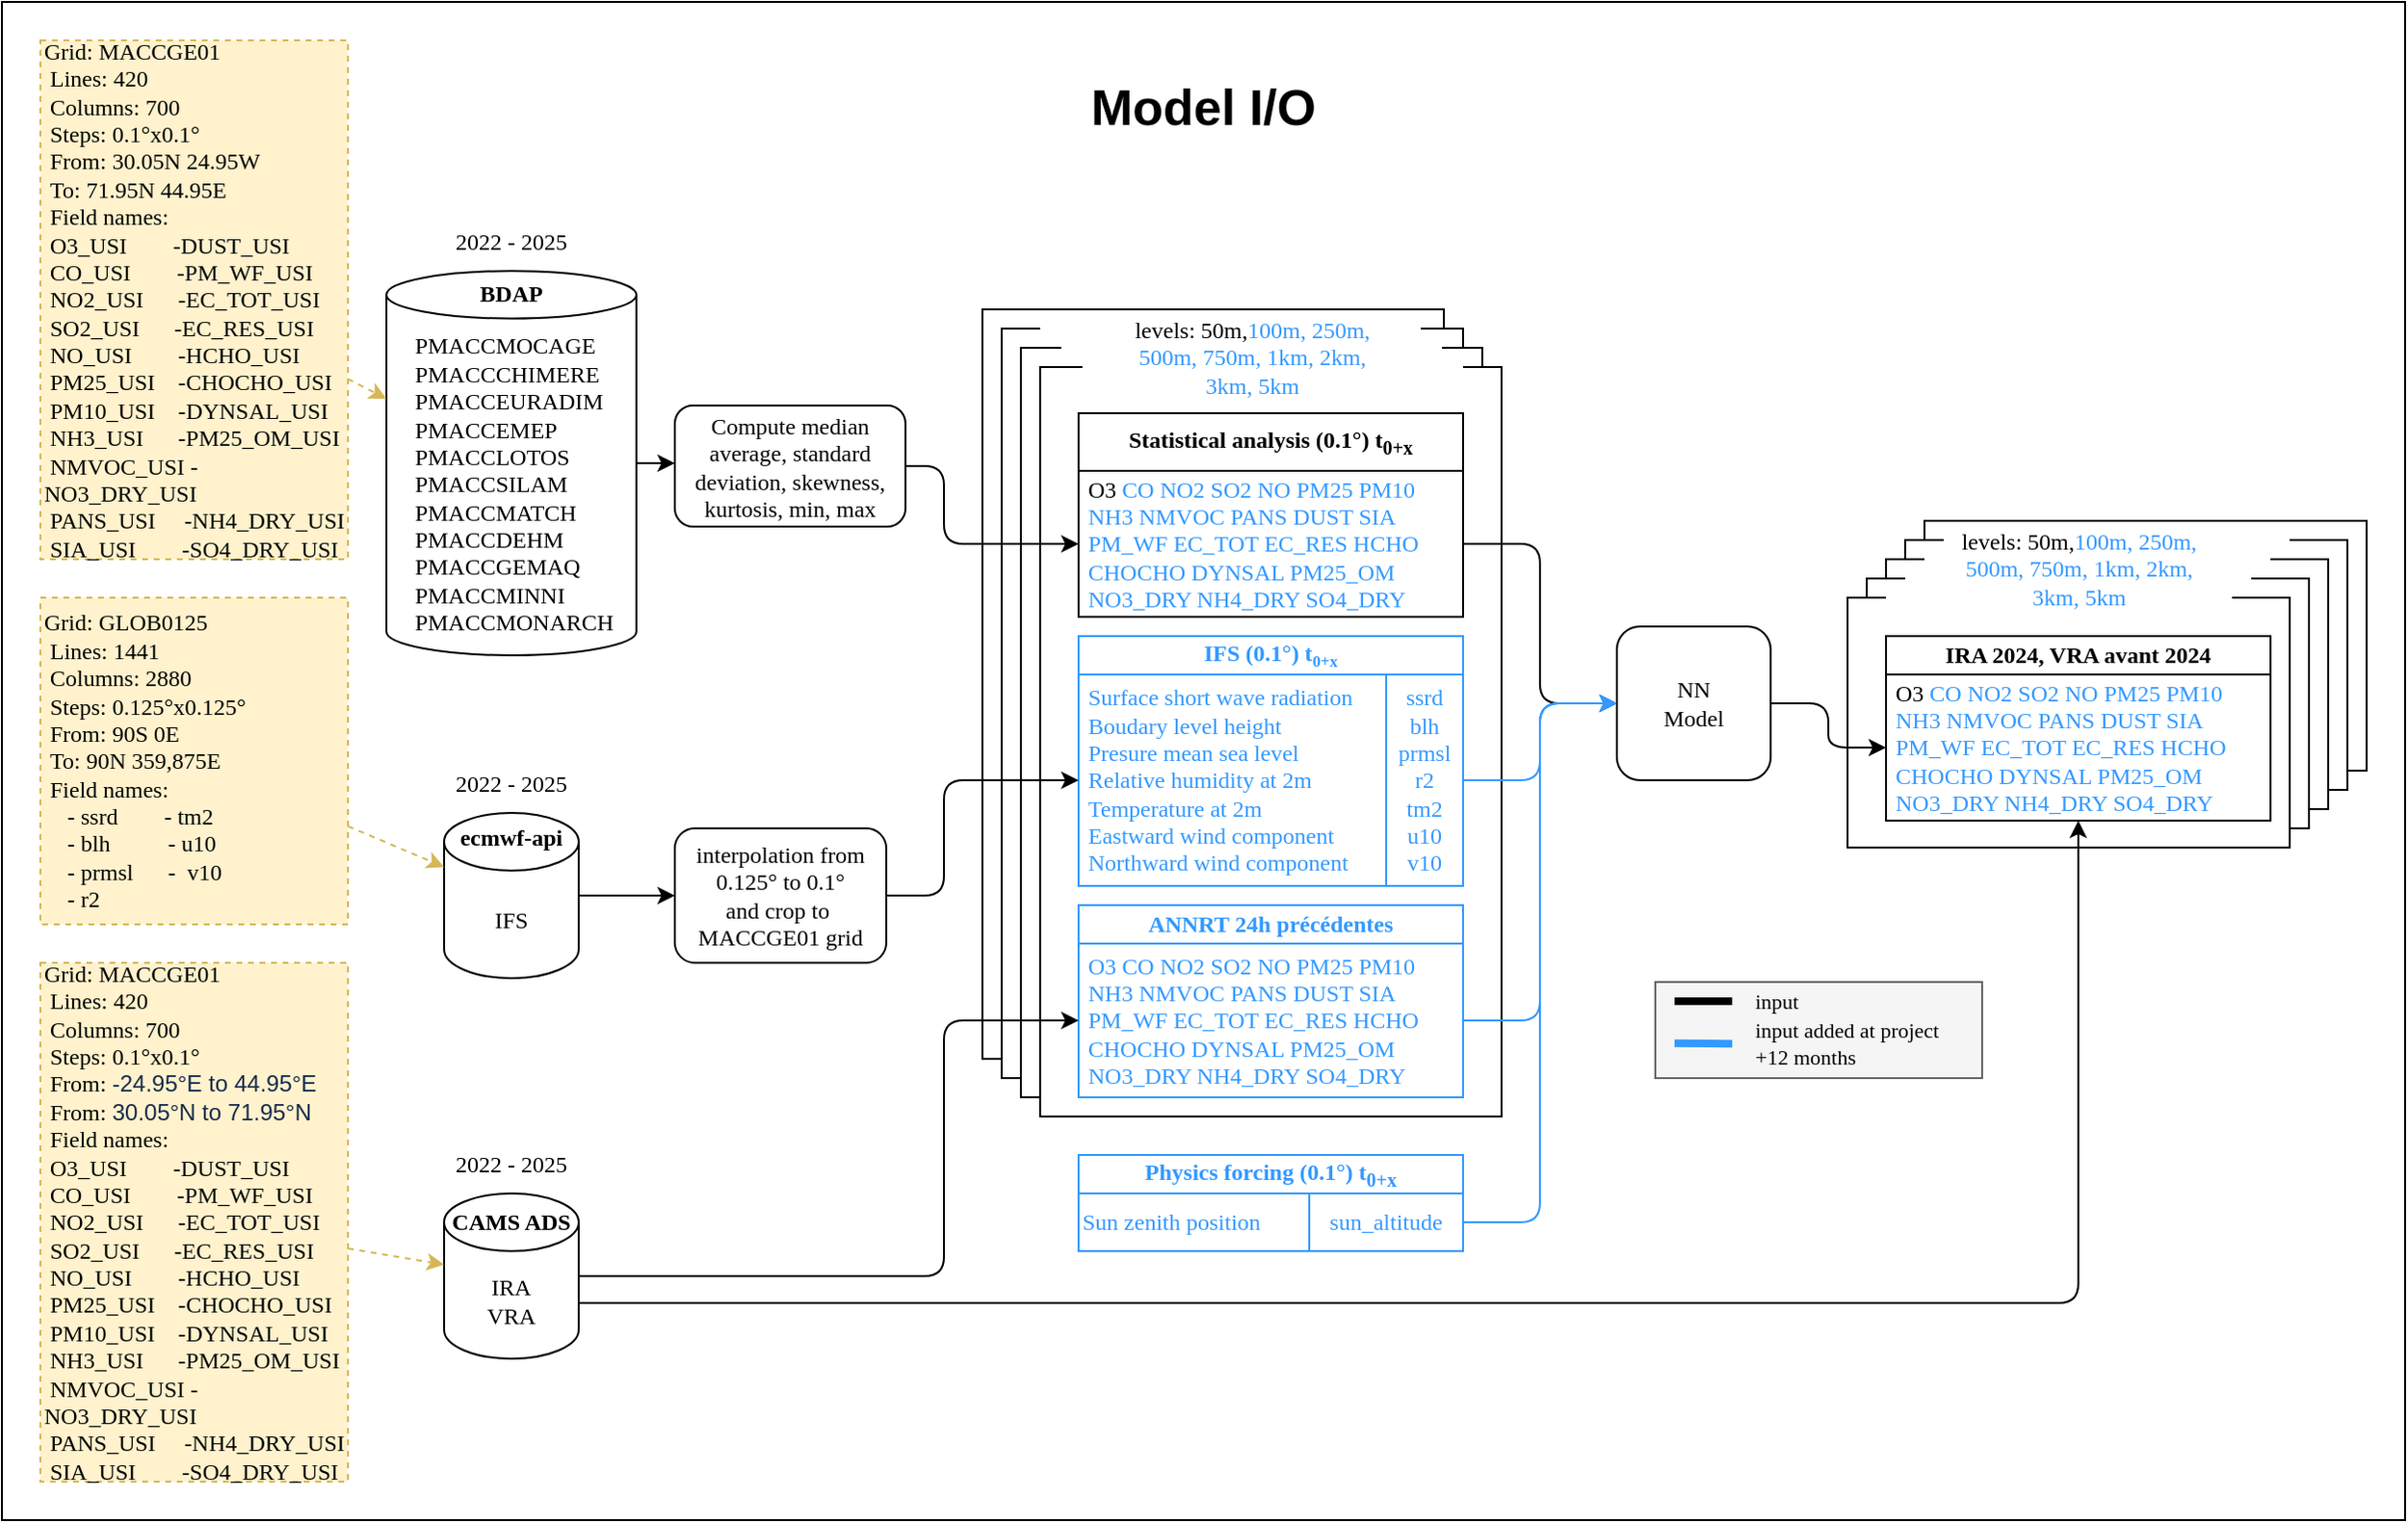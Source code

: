 <mxfile>
    <diagram id="yWbviLKe6FOyX8bAQ1Ro" name="model_io">
        <mxGraphModel dx="2168" dy="1730" grid="1" gridSize="10" guides="0" tooltips="1" connect="1" arrows="1" fold="1" page="0" pageScale="1" pageWidth="850" pageHeight="1100" math="0" shadow="0">
            <root>
                <mxCell id="0"/>
                <mxCell id="1" parent="0"/>
                <mxCell id="GDML8q8V4HNZVmdbKAik-12" value="" style="rounded=0;whiteSpace=wrap;html=1;" parent="1" vertex="1">
                    <mxGeometry x="-520" y="-60" width="1250" height="790" as="geometry"/>
                </mxCell>
                <mxCell id="3HrIp41cybSNqDHHgnm--3" value="" style="rounded=0;whiteSpace=wrap;html=1;" parent="1" vertex="1">
                    <mxGeometry x="-10" y="100" width="240" height="390" as="geometry"/>
                </mxCell>
                <mxCell id="3HrIp41cybSNqDHHgnm--4" value="" style="rounded=0;whiteSpace=wrap;html=1;fontFamily=Atkinson Hyperlegible;fontSource=https%3A%2F%2Ffonts.googleapis.com%2Fcss%3Ffamily%3DAtkinson%2BHyperlegible;" parent="1" vertex="1">
                    <mxGeometry y="110" width="240" height="390" as="geometry"/>
                </mxCell>
                <mxCell id="3HrIp41cybSNqDHHgnm--5" value="" style="rounded=0;whiteSpace=wrap;html=1;fontFamily=Atkinson Hyperlegible;fontSource=https%3A%2F%2Ffonts.googleapis.com%2Fcss%3Ffamily%3DAtkinson%2BHyperlegible;" parent="1" vertex="1">
                    <mxGeometry x="10" y="120" width="240" height="390" as="geometry"/>
                </mxCell>
                <mxCell id="3HrIp41cybSNqDHHgnm--6" value="" style="rounded=0;whiteSpace=wrap;html=1;fontFamily=Atkinson Hyperlegible;fontSource=https%3A%2F%2Ffonts.googleapis.com%2Fcss%3Ffamily%3DAtkinson%2BHyperlegible;" parent="1" vertex="1">
                    <mxGeometry x="480" y="210" width="230" height="130" as="geometry"/>
                </mxCell>
                <mxCell id="3HrIp41cybSNqDHHgnm--7" value="" style="rounded=0;whiteSpace=wrap;html=1;fontFamily=Atkinson Hyperlegible;fontSource=https%3A%2F%2Ffonts.googleapis.com%2Fcss%3Ffamily%3DAtkinson%2BHyperlegible;" parent="1" vertex="1">
                    <mxGeometry x="470" y="220" width="230" height="130" as="geometry"/>
                </mxCell>
                <mxCell id="3HrIp41cybSNqDHHgnm--8" value="" style="rounded=0;whiteSpace=wrap;html=1;fontFamily=Atkinson Hyperlegible;fontSource=https%3A%2F%2Ffonts.googleapis.com%2Fcss%3Ffamily%3DAtkinson%2BHyperlegible;" parent="1" vertex="1">
                    <mxGeometry x="460" y="230" width="230" height="130" as="geometry"/>
                </mxCell>
                <mxCell id="3HrIp41cybSNqDHHgnm--9" value="" style="rounded=0;whiteSpace=wrap;html=1;fontFamily=Atkinson Hyperlegible;fontSource=https%3A%2F%2Ffonts.googleapis.com%2Fcss%3Ffamily%3DAtkinson%2BHyperlegible;" parent="1" vertex="1">
                    <mxGeometry x="450" y="240" width="230" height="130" as="geometry"/>
                </mxCell>
                <mxCell id="3HrIp41cybSNqDHHgnm--10" value="" style="rounded=0;whiteSpace=wrap;html=1;fontFamily=Atkinson Hyperlegible;fontSource=https%3A%2F%2Ffonts.googleapis.com%2Fcss%3Ffamily%3DAtkinson%2BHyperlegible;" parent="1" vertex="1">
                    <mxGeometry x="440" y="250" width="230" height="130" as="geometry"/>
                </mxCell>
                <mxCell id="3HrIp41cybSNqDHHgnm--11" value="" style="rounded=0;whiteSpace=wrap;html=1;fontFamily=Atkinson Hyperlegible;fontSource=https%3A%2F%2Ffonts.googleapis.com%2Fcss%3Ffamily%3DAtkinson%2BHyperlegible;" parent="1" vertex="1">
                    <mxGeometry x="20" y="130" width="240" height="390" as="geometry"/>
                </mxCell>
                <mxCell id="3HrIp41cybSNqDHHgnm--12" value="" style="rounded=0;whiteSpace=wrap;html=1;fontFamily=Atkinson Hyperlegible;fontSize=11;fontColor=#333333;labelBackgroundColor=none;fillColor=#f5f5f5;strokeColor=#666666;fontSource=https%3A%2F%2Ffonts.googleapis.com%2Fcss%3Ffamily%3DAtkinson%2BHyperlegible;" parent="1" vertex="1">
                    <mxGeometry x="340" y="450" width="170" height="50" as="geometry"/>
                </mxCell>
                <mxCell id="3HrIp41cybSNqDHHgnm--13" style="edgeStyle=elbowEdgeStyle;shape=connector;rounded=1;html=1;exitX=1;exitY=0.5;exitDx=0;exitDy=0;strokeColor=default;align=center;verticalAlign=middle;fontFamily=Atkinson Hyperlegible;fontSize=11;fontColor=default;labelBackgroundColor=none;endArrow=classic;fontSource=https%3A%2F%2Ffonts.googleapis.com%2Fcss%3Ffamily%3DAtkinson%2BHyperlegible;entryX=0;entryY=0.5;entryDx=0;entryDy=0;" parent="1" source="3HrIp41cybSNqDHHgnm--14" target="9" edge="1">
                    <mxGeometry relative="1" as="geometry">
                        <mxPoint x="430" y="305" as="targetPoint"/>
                        <mxPoint x="400" y="305" as="sourcePoint"/>
                    </mxGeometry>
                </mxCell>
                <mxCell id="3HrIp41cybSNqDHHgnm--14" value="NN&lt;br&gt;Model" style="rounded=1;whiteSpace=wrap;html=1;labelBackgroundColor=none;fontFamily=Atkinson Hyperlegible;fontSource=https%3A%2F%2Ffonts.googleapis.com%2Fcss%3Ffamily%3DAtkinson%2BHyperlegible;" parent="1" vertex="1">
                    <mxGeometry x="320" y="265" width="80" height="80" as="geometry"/>
                </mxCell>
                <mxCell id="3HrIp41cybSNqDHHgnm--15" value="IFS (0.1°) t&lt;span style=&quot;font-size: 10px;&quot;&gt;&lt;sub&gt;&lt;font style=&quot;color: rgb(51, 153, 255);&quot;&gt;0+x&lt;/font&gt;&lt;/sub&gt;&lt;/span&gt;" style="rounded=0;whiteSpace=wrap;html=1;fontStyle=1;labelBackgroundColor=none;strokeColor=#3399FF;fontColor=#3399FF;fontFamily=Atkinson Hyperlegible;fontSource=https%3A%2F%2Ffonts.googleapis.com%2Fcss%3Ffamily%3DAtkinson%2BHyperlegible;" parent="1" vertex="1">
                    <mxGeometry x="40" y="270" width="200" height="20" as="geometry"/>
                </mxCell>
                <mxCell id="3HrIp41cybSNqDHHgnm--16" style="edgeStyle=elbowEdgeStyle;shape=connector;rounded=1;html=1;exitX=1;exitY=0.5;exitDx=0;exitDy=0;strokeColor=#3399FF;align=center;verticalAlign=middle;fontFamily=Atkinson Hyperlegible;fontSize=11;fontColor=default;labelBackgroundColor=none;endArrow=classic;entryX=0;entryY=0.5;entryDx=0;entryDy=0;fontSource=https%3A%2F%2Ffonts.googleapis.com%2Fcss%3Ffamily%3DAtkinson%2BHyperlegible;" parent="1" source="3HrIp41cybSNqDHHgnm--17" target="3HrIp41cybSNqDHHgnm--14" edge="1">
                    <mxGeometry relative="1" as="geometry">
                        <mxPoint x="320" y="315" as="targetPoint"/>
                    </mxGeometry>
                </mxCell>
                <mxCell id="3HrIp41cybSNqDHHgnm--17" value="&lt;div&gt;&lt;font style=&quot;color: rgb(51, 153, 255);&quot;&gt;&amp;nbsp;Surface short wave radiation&lt;/font&gt;&lt;/div&gt;&lt;div&gt;&lt;font style=&quot;color: rgb(51, 153, 255);&quot;&gt;&amp;nbsp;Boudary level height&lt;/font&gt;&lt;/div&gt;&lt;div&gt;&lt;font style=&quot;color: rgb(51, 153, 255);&quot;&gt;&amp;nbsp;Presure mean sea level&lt;/font&gt;&lt;/div&gt;&lt;div&gt;&lt;font style=&quot;color: rgb(51, 153, 255);&quot;&gt;&amp;nbsp;Relative humidity at 2m&lt;/font&gt;&lt;/div&gt;&lt;div&gt;&lt;font style=&quot;color: rgb(51, 153, 255);&quot;&gt;&amp;nbsp;Temperature at 2m&lt;/font&gt;&lt;/div&gt;&lt;div&gt;&lt;font style=&quot;color: rgb(51, 153, 255);&quot;&gt;&amp;nbsp;Eastward wind component&lt;/font&gt;&lt;/div&gt;&lt;div&gt;&lt;font style=&quot;color: rgb(51, 153, 255);&quot;&gt;&amp;nbsp;Northward wind component&lt;/font&gt;&lt;/div&gt;" style="rounded=0;whiteSpace=wrap;html=1;align=left;gradientColor=none;labelBackgroundColor=none;strokeColor=#3399FF;fontColor=#3399FF;fontFamily=Atkinson Hyperlegible;fontSource=https%3A%2F%2Ffonts.googleapis.com%2Fcss%3Ffamily%3DAtkinson%2BHyperlegible;" parent="1" vertex="1">
                    <mxGeometry x="40" y="290" width="200" height="110" as="geometry"/>
                </mxCell>
                <mxCell id="3HrIp41cybSNqDHHgnm--18" value="Statistical analysis (0.1°) t&lt;sub&gt;0+x&lt;/sub&gt;" style="rounded=0;whiteSpace=wrap;html=1;fontStyle=1;labelBackgroundColor=none;fontFamily=Atkinson Hyperlegible;fontSource=https%3A%2F%2Ffonts.googleapis.com%2Fcss%3Ffamily%3DAtkinson%2BHyperlegible;" parent="1" vertex="1">
                    <mxGeometry x="40" y="154" width="200" height="30" as="geometry"/>
                </mxCell>
                <mxCell id="3HrIp41cybSNqDHHgnm--19" style="edgeStyle=elbowEdgeStyle;shape=connector;rounded=1;html=1;exitX=1;exitY=0.5;exitDx=0;exitDy=0;strokeColor=default;align=center;verticalAlign=middle;fontFamily=Atkinson Hyperlegible;fontSize=11;fontColor=default;labelBackgroundColor=none;endArrow=classic;entryX=0;entryY=0.5;entryDx=0;entryDy=0;fontSource=https%3A%2F%2Ffonts.googleapis.com%2Fcss%3Ffamily%3DAtkinson%2BHyperlegible;" parent="1" source="3HrIp41cybSNqDHHgnm--20" target="3HrIp41cybSNqDHHgnm--14" edge="1">
                    <mxGeometry relative="1" as="geometry">
                        <mxPoint x="310" y="360.0" as="targetPoint"/>
                    </mxGeometry>
                </mxCell>
                <mxCell id="3HrIp41cybSNqDHHgnm--20" value="&lt;div style=&quot;scrollbar-color: rgb(226, 226, 226) rgb(251, 251, 251); text-decoration-color: initial;&quot;&gt;&amp;nbsp;O3 &lt;font style=&quot;color: rgb(51, 153, 255);&quot;&gt;CO NO2 SO2 NO PM25 PM10&lt;/font&gt;&lt;/div&gt;&lt;div style=&quot;scrollbar-color: rgb(226, 226, 226) rgb(251, 251, 251); text-decoration-color: initial;&quot;&gt;&lt;font style=&quot;color: rgb(51, 153, 255);&quot;&gt;&amp;nbsp;NH3 NMVOC PANS DUST SIA&lt;/font&gt;&lt;/div&gt;&lt;div style=&quot;scrollbar-color: rgb(226, 226, 226) rgb(251, 251, 251); text-decoration-color: initial;&quot;&gt;&lt;font style=&quot;color: rgb(51, 153, 255);&quot;&gt;&amp;nbsp;PM_WF EC_TOT EC_RES HCHO&lt;/font&gt;&lt;/div&gt;&lt;div style=&quot;scrollbar-color: rgb(226, 226, 226) rgb(251, 251, 251); text-decoration-color: initial;&quot;&gt;&lt;font style=&quot;color: rgb(51, 153, 255);&quot;&gt;&amp;nbsp;CHOCHO DYNSAL PM25_OM&lt;/font&gt;&lt;/div&gt;&lt;div style=&quot;scrollbar-color: rgb(226, 226, 226) rgb(251, 251, 251); text-decoration-color: initial;&quot;&gt;&lt;font style=&quot;color: rgb(51, 153, 255);&quot;&gt;&amp;nbsp;NO3_DRY NH4_DRY SO4_DRY&lt;/font&gt;&lt;/div&gt;" style="rounded=0;whiteSpace=wrap;html=1;align=left;gradientColor=none;labelBackgroundColor=none;fontFamily=Atkinson Hyperlegible;fontSource=https%3A%2F%2Ffonts.googleapis.com%2Fcss%3Ffamily%3DAtkinson%2BHyperlegible;" parent="1" vertex="1">
                    <mxGeometry x="40" y="184" width="200" height="76" as="geometry"/>
                </mxCell>
                <mxCell id="3HrIp41cybSNqDHHgnm--21" value="IRA 2024, VRA avant 2024" style="rounded=0;whiteSpace=wrap;html=1;fontStyle=1;labelBackgroundColor=none;fontFamily=Atkinson Hyperlegible;fontSource=https%3A%2F%2Ffonts.googleapis.com%2Fcss%3Ffamily%3DAtkinson%2BHyperlegible;" parent="1" vertex="1">
                    <mxGeometry x="460" y="270" width="200" height="20" as="geometry"/>
                </mxCell>
                <mxCell id="3HrIp41cybSNqDHHgnm--22" value="" style="endArrow=none;html=1;rounded=1;strokeColor=default;align=center;verticalAlign=middle;fontFamily=Atkinson Hyperlegible;fontSize=11;fontColor=default;labelBackgroundColor=none;endFill=0;startArrow=none;startFill=0;strokeWidth=4;fontSource=https%3A%2F%2Ffonts.googleapis.com%2Fcss%3Ffamily%3DAtkinson%2BHyperlegible;" parent="1" edge="1">
                    <mxGeometry width="50" height="50" relative="1" as="geometry">
                        <mxPoint x="380" y="460" as="sourcePoint"/>
                        <mxPoint x="350" y="460" as="targetPoint"/>
                    </mxGeometry>
                </mxCell>
                <mxCell id="3HrIp41cybSNqDHHgnm--23" value="input" style="text;html=1;align=left;verticalAlign=middle;whiteSpace=wrap;rounded=0;fontFamily=Atkinson Hyperlegible;fontSize=11;fontColor=default;labelBackgroundColor=none;textShadow=0;fontSource=https%3A%2F%2Ffonts.googleapis.com%2Fcss%3Ffamily%3DAtkinson%2BHyperlegible;" parent="1" vertex="1">
                    <mxGeometry x="390" y="450" width="80" height="20" as="geometry"/>
                </mxCell>
                <mxCell id="3HrIp41cybSNqDHHgnm--24" value="input added at project&lt;div&gt;+12 months&lt;/div&gt;" style="text;html=1;align=left;verticalAlign=middle;whiteSpace=wrap;rounded=0;fontFamily=Atkinson Hyperlegible;fontSize=11;fontColor=default;labelBackgroundColor=none;fillColor=#f5f5f5;strokeColor=none;textShadow=0;fontSource=https%3A%2F%2Ffonts.googleapis.com%2Fcss%3Ffamily%3DAtkinson%2BHyperlegible;" parent="1" vertex="1">
                    <mxGeometry x="390" y="474" width="110" height="16" as="geometry"/>
                </mxCell>
                <mxCell id="3HrIp41cybSNqDHHgnm--25" value="" style="endArrow=none;html=1;rounded=1;strokeColor=#3399FF;align=center;verticalAlign=middle;fontFamily=Atkinson Hyperlegible;fontSize=11;fontColor=default;labelBackgroundColor=none;startArrow=none;startFill=0;strokeWidth=4;fontSource=https%3A%2F%2Ffonts.googleapis.com%2Fcss%3Ffamily%3DAtkinson%2BHyperlegible;" parent="1" edge="1">
                    <mxGeometry width="50" height="50" relative="1" as="geometry">
                        <mxPoint x="380" y="482.11" as="sourcePoint"/>
                        <mxPoint x="350" y="481.83" as="targetPoint"/>
                    </mxGeometry>
                </mxCell>
                <mxCell id="3HrIp41cybSNqDHHgnm--27" value="ANNRT 24h précédentes" style="rounded=0;whiteSpace=wrap;html=1;fontStyle=1;labelBackgroundColor=none;fontColor=#3399FF;strokeColor=#3399FF;fontFamily=Atkinson Hyperlegible;fontSource=https%3A%2F%2Ffonts.googleapis.com%2Fcss%3Ffamily%3DAtkinson%2BHyperlegible;" parent="1" vertex="1">
                    <mxGeometry x="40" y="410" width="200" height="20" as="geometry"/>
                </mxCell>
                <mxCell id="3HrIp41cybSNqDHHgnm--29" value="&lt;div style=&quot;forced-color-adjust: none; scrollbar-color: rgb(226, 226, 226) rgb(251, 251, 251); font-family: &amp;quot;Atkinson Hyperlegible&amp;quot;; font-size: 12px; font-style: normal; font-variant-ligatures: normal; font-variant-caps: normal; font-weight: 400; letter-spacing: normal; orphans: 2; text-align: left; text-indent: 0px; text-transform: none; widows: 2; word-spacing: 0px; -webkit-text-stroke-width: 0px; white-space: normal; text-decoration-thickness: initial; text-decoration-style: initial; text-decoration-color: initial; background-color: initial;&quot;&gt;&lt;font&gt;&lt;font style=&quot;color: rgb(51, 153, 255);&quot;&gt;&amp;nbsp;O3&amp;nbsp;&lt;/font&gt;&lt;font style=&quot;forced-color-adjust: none; scrollbar-color: rgb(226, 226, 226) rgb(251, 251, 251); background-color: initial; text-decoration-color: initial; color: rgb(51, 153, 255);&quot;&gt;CO NO2 SO2 NO PM25 PM10&lt;/font&gt;&lt;/font&gt;&lt;/div&gt;&lt;div style=&quot;forced-color-adjust: none; scrollbar-color: rgb(226, 226, 226) rgb(251, 251, 251); font-family: &amp;quot;Atkinson Hyperlegible&amp;quot;; font-size: 12px; font-style: normal; font-variant-ligatures: normal; font-variant-caps: normal; font-weight: 400; letter-spacing: normal; orphans: 2; text-align: left; text-indent: 0px; text-transform: none; widows: 2; word-spacing: 0px; -webkit-text-stroke-width: 0px; white-space: normal; text-decoration-thickness: initial; text-decoration-style: initial; text-decoration-color: initial; background-color: initial;&quot;&gt;&lt;font style=&quot;forced-color-adjust: none; scrollbar-color: rgb(226, 226, 226) rgb(251, 251, 251); background-color: initial; text-decoration-color: initial; color: rgb(51, 153, 255);&quot;&gt;&amp;nbsp;NH3 NMVOC PANS DUST SIA&lt;/font&gt;&lt;/div&gt;&lt;div style=&quot;forced-color-adjust: none; scrollbar-color: rgb(226, 226, 226) rgb(251, 251, 251); font-family: &amp;quot;Atkinson Hyperlegible&amp;quot;; font-size: 12px; font-style: normal; font-variant-ligatures: normal; font-variant-caps: normal; font-weight: 400; letter-spacing: normal; orphans: 2; text-align: left; text-indent: 0px; text-transform: none; widows: 2; word-spacing: 0px; -webkit-text-stroke-width: 0px; white-space: normal; text-decoration-thickness: initial; text-decoration-style: initial; text-decoration-color: initial; background-color: initial;&quot;&gt;&lt;font style=&quot;forced-color-adjust: none; scrollbar-color: rgb(226, 226, 226) rgb(251, 251, 251); background-color: initial; text-decoration-color: initial; color: rgb(51, 153, 255);&quot;&gt;&amp;nbsp;PM_WF EC_TOT EC_RES HCHO&lt;/font&gt;&lt;/div&gt;&lt;div style=&quot;forced-color-adjust: none; scrollbar-color: rgb(226, 226, 226) rgb(251, 251, 251); font-family: &amp;quot;Atkinson Hyperlegible&amp;quot;; font-size: 12px; font-style: normal; font-variant-ligatures: normal; font-variant-caps: normal; font-weight: 400; letter-spacing: normal; orphans: 2; text-align: left; text-indent: 0px; text-transform: none; widows: 2; word-spacing: 0px; -webkit-text-stroke-width: 0px; white-space: normal; text-decoration-thickness: initial; text-decoration-style: initial; text-decoration-color: initial; background-color: initial;&quot;&gt;&lt;font style=&quot;forced-color-adjust: none; scrollbar-color: rgb(226, 226, 226) rgb(251, 251, 251); background-color: initial; text-decoration-color: initial; color: rgb(51, 153, 255);&quot;&gt;&amp;nbsp;CHOCHO DYNSAL PM25_OM&lt;/font&gt;&lt;/div&gt;&lt;div style=&quot;forced-color-adjust: none; scrollbar-color: rgb(226, 226, 226) rgb(251, 251, 251); font-family: &amp;quot;Atkinson Hyperlegible&amp;quot;; font-size: 12px; font-style: normal; font-variant-ligatures: normal; font-variant-caps: normal; font-weight: 400; letter-spacing: normal; orphans: 2; text-align: left; text-indent: 0px; text-transform: none; widows: 2; word-spacing: 0px; -webkit-text-stroke-width: 0px; white-space: normal; text-decoration-thickness: initial; text-decoration-style: initial; text-decoration-color: initial; background-color: initial;&quot;&gt;&lt;font style=&quot;forced-color-adjust: none; scrollbar-color: rgb(226, 226, 226) rgb(251, 251, 251); background-color: initial; text-decoration-color: initial; color: rgb(51, 153, 255);&quot;&gt;&amp;nbsp;NO3_DRY NH4_DRY SO4_DRY&lt;/font&gt;&lt;/div&gt;" style="rounded=0;whiteSpace=wrap;html=1;align=left;gradientColor=none;labelBackgroundColor=none;fontColor=#3399FF;strokeColor=#3399FF;fontFamily=Atkinson Hyperlegible;fontSource=https%3A%2F%2Ffonts.googleapis.com%2Fcss%3Ffamily%3DAtkinson%2BHyperlegible;" parent="1" vertex="1">
                    <mxGeometry x="40" y="430" width="200" height="80" as="geometry"/>
                </mxCell>
                <mxCell id="3HrIp41cybSNqDHHgnm--30" value="&lt;font style=&quot;color: rgb(51, 153, 255);&quot;&gt;ssrd&lt;/font&gt;&lt;div&gt;&lt;font style=&quot;color: rgb(51, 153, 255);&quot;&gt;blh&lt;/font&gt;&lt;/div&gt;&lt;div&gt;&lt;font style=&quot;color: rgb(51, 153, 255);&quot;&gt;prmsl&lt;/font&gt;&lt;/div&gt;&lt;div&gt;&lt;font style=&quot;color: rgb(51, 153, 255);&quot;&gt;r2&lt;/font&gt;&lt;/div&gt;&lt;div&gt;&lt;font style=&quot;color: rgb(51, 153, 255);&quot;&gt;tm2&lt;/font&gt;&lt;/div&gt;&lt;div&gt;&lt;font style=&quot;color: rgb(51, 153, 255);&quot;&gt;u10&lt;/font&gt;&lt;/div&gt;&lt;div&gt;&lt;font style=&quot;color: rgb(51, 153, 255);&quot;&gt;v10&lt;/font&gt;&lt;/div&gt;" style="rounded=0;whiteSpace=wrap;html=1;strokeColor=#3399FF;fontColor=#3399FF;fontFamily=Atkinson Hyperlegible;fontSource=https%3A%2F%2Ffonts.googleapis.com%2Fcss%3Ffamily%3DAtkinson%2BHyperlegible;" parent="1" vertex="1">
                    <mxGeometry x="200" y="290" width="40" height="110" as="geometry"/>
                </mxCell>
                <mxCell id="3HrIp41cybSNqDHHgnm--34" value="" style="rounded=0;whiteSpace=wrap;html=1;strokeColor=none;fontFamily=Atkinson Hyperlegible;fontSource=https%3A%2F%2Ffonts.googleapis.com%2Fcss%3Ffamily%3DAtkinson%2BHyperlegible;" parent="1" vertex="1">
                    <mxGeometry x="460" y="243" width="180" height="10" as="geometry"/>
                </mxCell>
                <mxCell id="3HrIp41cybSNqDHHgnm--35" value="" style="rounded=0;whiteSpace=wrap;html=1;strokeColor=none;fontFamily=Atkinson Hyperlegible;fontSource=https%3A%2F%2Ffonts.googleapis.com%2Fcss%3Ffamily%3DAtkinson%2BHyperlegible;" parent="1" vertex="1">
                    <mxGeometry x="470" y="233" width="180" height="10" as="geometry"/>
                </mxCell>
                <mxCell id="3HrIp41cybSNqDHHgnm--36" value="" style="rounded=0;whiteSpace=wrap;html=1;strokeColor=none;fontFamily=Atkinson Hyperlegible;fontSource=https%3A%2F%2Ffonts.googleapis.com%2Fcss%3Ffamily%3DAtkinson%2BHyperlegible;" parent="1" vertex="1">
                    <mxGeometry x="480" y="223" width="180" height="10" as="geometry"/>
                </mxCell>
                <mxCell id="3HrIp41cybSNqDHHgnm--39" value="" style="rounded=0;whiteSpace=wrap;html=1;strokeColor=none;fontFamily=Atkinson Hyperlegible;fontSource=https%3A%2F%2Ffonts.googleapis.com%2Fcss%3Ffamily%3DAtkinson%2BHyperlegible;" parent="1" vertex="1">
                    <mxGeometry x="42" y="126" width="198" height="10" as="geometry"/>
                </mxCell>
                <mxCell id="3HrIp41cybSNqDHHgnm--40" value="" style="rounded=0;whiteSpace=wrap;html=1;strokeColor=none;fontFamily=Atkinson Hyperlegible;fontSource=https%3A%2F%2Ffonts.googleapis.com%2Fcss%3Ffamily%3DAtkinson%2BHyperlegible;" parent="1" vertex="1">
                    <mxGeometry x="490" y="213" width="180" height="10" as="geometry"/>
                </mxCell>
                <mxCell id="3HrIp41cybSNqDHHgnm--41" value="" style="rounded=0;whiteSpace=wrap;html=1;strokeColor=none;fontFamily=Atkinson Hyperlegible;fontSource=https%3A%2F%2Ffonts.googleapis.com%2Fcss%3Ffamily%3DAtkinson%2BHyperlegible;" parent="1" vertex="1">
                    <mxGeometry x="31" y="116" width="198" height="10" as="geometry"/>
                </mxCell>
                <mxCell id="3HrIp41cybSNqDHHgnm--42" value="" style="rounded=0;whiteSpace=wrap;html=1;strokeColor=none;fontFamily=Atkinson Hyperlegible;fontSource=https%3A%2F%2Ffonts.googleapis.com%2Fcss%3Ffamily%3DAtkinson%2BHyperlegible;" parent="1" vertex="1">
                    <mxGeometry x="20" y="106" width="198" height="10" as="geometry"/>
                </mxCell>
                <mxCell id="3HrIp41cybSNqDHHgnm--43" value="&lt;span style=&quot;text-align: left;&quot;&gt;levels: 50m,&lt;font style=&quot;color: rgb(51, 153, 255);&quot;&gt;100m, 250m, 500m, 750m, 1km, 2km, 3km, 5km&lt;/font&gt;&lt;/span&gt;" style="rounded=0;whiteSpace=wrap;html=1;strokeColor=none;fontFamily=Atkinson Hyperlegible;fontSource=https%3A%2F%2Ffonts.googleapis.com%2Fcss%3Ffamily%3DAtkinson%2BHyperlegible;" parent="1" vertex="1">
                    <mxGeometry x="65.5" y="103" width="129" height="44" as="geometry"/>
                </mxCell>
                <mxCell id="3HrIp41cybSNqDHHgnm--44" value="&lt;span style=&quot;text-align: left;&quot;&gt;levels: 50m,&lt;font style=&quot;color: rgb(51, 153, 255);&quot;&gt;100m, 250m, 500m, 750m, 1km, 2km, 3km, 5km&lt;/font&gt;&lt;/span&gt;" style="rounded=0;whiteSpace=wrap;html=1;strokeColor=none;fontFamily=Atkinson Hyperlegible;fontSource=https%3A%2F%2Ffonts.googleapis.com%2Fcss%3Ffamily%3DAtkinson%2BHyperlegible;" parent="1" vertex="1">
                    <mxGeometry x="495.5" y="223" width="129" height="24" as="geometry"/>
                </mxCell>
                <mxCell id="3HrIp41cybSNqDHHgnm--59" style="edgeStyle=none;html=1;" parent="1" edge="1">
                    <mxGeometry relative="1" as="geometry">
                        <mxPoint x="-190" y="180" as="sourcePoint"/>
                        <mxPoint x="-170" y="180" as="targetPoint"/>
                    </mxGeometry>
                </mxCell>
                <mxCell id="3HrIp41cybSNqDHHgnm--58" style="html=1;entryX=0;entryY=0.5;entryDx=0;entryDy=0;exitX=1;exitY=0.5;exitDx=0;exitDy=0;edgeStyle=elbowEdgeStyle;" parent="1" source="3HrIp41cybSNqDHHgnm--57" target="3HrIp41cybSNqDHHgnm--20" edge="1">
                    <mxGeometry relative="1" as="geometry">
                        <Array as="points">
                            <mxPoint x="-30" y="200"/>
                        </Array>
                    </mxGeometry>
                </mxCell>
                <mxCell id="3HrIp41cybSNqDHHgnm--57" value="Compute median average, standard deviation, skewness, kurtosis, min, max" style="rounded=1;whiteSpace=wrap;html=1;fontFamily=Atkinson Hyperlegible;fontSource=https%3A%2F%2Ffonts.googleapis.com%2Fcss%3Ffamily%3DAtkinson%2BHyperlegible;" parent="1" vertex="1">
                    <mxGeometry x="-170" y="150" width="120" height="63" as="geometry"/>
                </mxCell>
                <mxCell id="3HrIp41cybSNqDHHgnm--60" value="&lt;div style=&quot;scrollbar-color: rgb(226, 226, 226) rgb(251, 251, 251); text-align: left; text-decoration-color: initial;&quot;&gt;&lt;font face=&quot;Atkinson Hyperlegible&quot; data-font-src=&quot;https://fonts.googleapis.com/css?family=Atkinson+Hyperlegible&quot;&gt;&amp;nbsp;PMACCMOCAGE&lt;/font&gt;&lt;/div&gt;&lt;div style=&quot;scrollbar-color: rgb(226, 226, 226) rgb(251, 251, 251); text-align: left; text-decoration-color: initial;&quot;&gt;&lt;font face=&quot;Atkinson Hyperlegible&quot; data-font-src=&quot;https://fonts.googleapis.com/css?family=Atkinson+Hyperlegible&quot;&gt;&amp;nbsp;PMACCCHIMERE&lt;/font&gt;&lt;/div&gt;&lt;div style=&quot;scrollbar-color: rgb(226, 226, 226) rgb(251, 251, 251); text-align: left; text-decoration-color: initial;&quot;&gt;&lt;font face=&quot;Atkinson Hyperlegible&quot; data-font-src=&quot;https://fonts.googleapis.com/css?family=Atkinson+Hyperlegible&quot;&gt;&amp;nbsp;PMACCEURADIM&lt;/font&gt;&lt;/div&gt;&lt;div style=&quot;scrollbar-color: rgb(226, 226, 226) rgb(251, 251, 251); text-align: left; text-decoration-color: initial;&quot;&gt;&lt;font face=&quot;Atkinson Hyperlegible&quot; data-font-src=&quot;https://fonts.googleapis.com/css?family=Atkinson+Hyperlegible&quot;&gt;&amp;nbsp;PMACCEMEP&lt;/font&gt;&lt;/div&gt;&lt;div style=&quot;scrollbar-color: rgb(226, 226, 226) rgb(251, 251, 251); text-align: left; text-decoration-color: initial;&quot;&gt;&lt;font face=&quot;Atkinson Hyperlegible&quot; data-font-src=&quot;https://fonts.googleapis.com/css?family=Atkinson+Hyperlegible&quot;&gt;&amp;nbsp;PMACCLOTOS&lt;/font&gt;&lt;/div&gt;&lt;div style=&quot;scrollbar-color: rgb(226, 226, 226) rgb(251, 251, 251); text-align: left; text-decoration-color: initial;&quot;&gt;&lt;font face=&quot;Atkinson Hyperlegible&quot; data-font-src=&quot;https://fonts.googleapis.com/css?family=Atkinson+Hyperlegible&quot;&gt;&amp;nbsp;PMACCSILAM&lt;/font&gt;&lt;/div&gt;&lt;div style=&quot;scrollbar-color: rgb(226, 226, 226) rgb(251, 251, 251); text-align: left; text-decoration-color: initial;&quot;&gt;&lt;font face=&quot;Atkinson Hyperlegible&quot; data-font-src=&quot;https://fonts.googleapis.com/css?family=Atkinson+Hyperlegible&quot;&gt;&amp;nbsp;PMACCMATCH&lt;/font&gt;&lt;/div&gt;&lt;div style=&quot;scrollbar-color: rgb(226, 226, 226) rgb(251, 251, 251); text-align: left; text-decoration-color: initial;&quot;&gt;&lt;font face=&quot;Atkinson Hyperlegible&quot; data-font-src=&quot;https://fonts.googleapis.com/css?family=Atkinson+Hyperlegible&quot;&gt;&amp;nbsp;PMACCDEHM&lt;/font&gt;&lt;/div&gt;&lt;div style=&quot;scrollbar-color: rgb(226, 226, 226) rgb(251, 251, 251); text-align: left; text-decoration-color: initial;&quot;&gt;&lt;font face=&quot;Atkinson Hyperlegible&quot; data-font-src=&quot;https://fonts.googleapis.com/css?family=Atkinson+Hyperlegible&quot;&gt;&amp;nbsp;PMACCGEMAQ&lt;/font&gt;&lt;/div&gt;&lt;div style=&quot;scrollbar-color: rgb(226, 226, 226) rgb(251, 251, 251); text-align: left; text-decoration-color: initial;&quot;&gt;&lt;font face=&quot;Atkinson Hyperlegible&quot; data-font-src=&quot;https://fonts.googleapis.com/css?family=Atkinson+Hyperlegible&quot;&gt;&amp;nbsp;PMACCMINNI&lt;/font&gt;&lt;/div&gt;&lt;div style=&quot;scrollbar-color: rgb(226, 226, 226) rgb(251, 251, 251); text-align: left; text-decoration-color: initial;&quot;&gt;&lt;font face=&quot;Atkinson Hyperlegible&quot; data-font-src=&quot;https://fonts.googleapis.com/css?family=Atkinson+Hyperlegible&quot;&gt;&amp;nbsp;PMACCMONARCH&lt;/font&gt;&lt;/div&gt;" style="shape=cylinder3;whiteSpace=wrap;html=1;boundedLbl=1;backgroundOutline=1;size=12.367;" parent="1" vertex="1">
                    <mxGeometry x="-320" y="80" width="130" height="200" as="geometry"/>
                </mxCell>
                <mxCell id="a0bZDyx0pZoTvptjNpN1-2" style="edgeStyle=none;html=1;entryX=0;entryY=0.5;entryDx=0;entryDy=0;" parent="1" source="a0bZDyx0pZoTvptjNpN1-3" target="a0bZDyx0pZoTvptjNpN1-5" edge="1">
                    <mxGeometry relative="1" as="geometry"/>
                </mxCell>
                <mxCell id="a0bZDyx0pZoTvptjNpN1-3" value="&lt;div&gt;IFS&lt;/div&gt;" style="shape=cylinder3;whiteSpace=wrap;html=1;boundedLbl=1;backgroundOutline=1;size=15;fontFamily=Atkinson Hyperlegible;fontSource=https%3A%2F%2Ffonts.googleapis.com%2Fcss%3Ffamily%3DAtkinson%2BHyperlegible;" parent="1" vertex="1">
                    <mxGeometry x="-290" y="362" width="70" height="86" as="geometry"/>
                </mxCell>
                <mxCell id="a0bZDyx0pZoTvptjNpN1-4" style="edgeStyle=elbowEdgeStyle;html=1;exitX=1;exitY=0.5;exitDx=0;exitDy=0;entryX=0;entryY=0.5;entryDx=0;entryDy=0;" parent="1" source="a0bZDyx0pZoTvptjNpN1-5" target="3HrIp41cybSNqDHHgnm--17" edge="1">
                    <mxGeometry relative="1" as="geometry">
                        <mxPoint x="40" y="375" as="targetPoint"/>
                        <mxPoint x="-100" y="410" as="sourcePoint"/>
                        <Array as="points">
                            <mxPoint x="-30" y="370"/>
                        </Array>
                    </mxGeometry>
                </mxCell>
                <mxCell id="a0bZDyx0pZoTvptjNpN1-5" value="interpolation from&lt;div&gt;0.125° to 0.1°&lt;div&gt;and crop to&amp;nbsp;&lt;/div&gt;&lt;div&gt;MACCGE01 grid&lt;/div&gt;&lt;/div&gt;" style="rounded=1;whiteSpace=wrap;html=1;fontFamily=Atkinson Hyperlegible;fontSource=https%3A%2F%2Ffonts.googleapis.com%2Fcss%3Ffamily%3DAtkinson%2BHyperlegible;" parent="1" vertex="1">
                    <mxGeometry x="-170" y="370" width="110" height="70" as="geometry"/>
                </mxCell>
                <mxCell id="jRtoPWV4T0ZTj9otzOpW-1" value="IRA&lt;br&gt;VRA" style="shape=cylinder3;whiteSpace=wrap;html=1;boundedLbl=1;backgroundOutline=1;size=15;fontFamily=Atkinson Hyperlegible;fontSource=https%3A%2F%2Ffonts.googleapis.com%2Fcss%3Ffamily%3DAtkinson%2BHyperlegible;" parent="1" vertex="1">
                    <mxGeometry x="-290" y="560" width="70" height="86" as="geometry"/>
                </mxCell>
                <mxCell id="jRtoPWV4T0ZTj9otzOpW-3" value="2022 - 2025" style="text;html=1;align=center;verticalAlign=middle;whiteSpace=wrap;rounded=0;fontFamily=Atkinson Hyperlegible;fontSource=https%3A%2F%2Ffonts.googleapis.com%2Fcss%3Ffamily%3DAtkinson%2BHyperlegible;" parent="1" vertex="1">
                    <mxGeometry x="-290" y="50" width="70" height="30" as="geometry"/>
                </mxCell>
                <mxCell id="jRtoPWV4T0ZTj9otzOpW-4" value="&lt;b&gt;BDAP&lt;/b&gt;" style="text;html=1;align=center;verticalAlign=middle;whiteSpace=wrap;rounded=0;fontFamily=Atkinson Hyperlegible;fontSource=https%3A%2F%2Ffonts.googleapis.com%2Fcss%3Ffamily%3DAtkinson%2BHyperlegible;" parent="1" vertex="1">
                    <mxGeometry x="-320" y="80" width="130" height="24" as="geometry"/>
                </mxCell>
                <mxCell id="jRtoPWV4T0ZTj9otzOpW-5" value="&lt;b&gt;ecmwf-api&lt;/b&gt;" style="text;html=1;align=center;verticalAlign=middle;whiteSpace=wrap;rounded=0;fontFamily=Atkinson Hyperlegible;fontSource=https%3A%2F%2Ffonts.googleapis.com%2Fcss%3Ffamily%3DAtkinson%2BHyperlegible;" parent="1" vertex="1">
                    <mxGeometry x="-290" y="360" width="70" height="30" as="geometry"/>
                </mxCell>
                <mxCell id="jRtoPWV4T0ZTj9otzOpW-7" value="&lt;div&gt;&lt;font face=&quot;Atkinson Hyperlegible&quot;&gt;Grid: MACCGE01&lt;/font&gt;&lt;br&gt;&lt;font face=&quot;Atkinson Hyperlegible&quot;&gt;&amp;nbsp;Lines: 420&lt;/font&gt;&lt;/div&gt;&lt;div&gt;&lt;font data-font-src=&quot;https://fonts.googleapis.com/css?family=Atkinson+Hyperlegible&quot; face=&quot;Atkinson Hyperlegible&quot;&gt;&amp;nbsp;Columns: 700&lt;/font&gt;&lt;/div&gt;&lt;div&gt;&lt;font data-font-src=&quot;https://fonts.googleapis.com/css?family=Atkinson+Hyperlegible&quot; face=&quot;Atkinson Hyperlegible&quot;&gt;&amp;nbsp;Steps: 0.1°x&lt;/font&gt;&lt;span style=&quot;font-family: &amp;quot;Atkinson Hyperlegible&amp;quot;;&quot;&gt;0.1°&lt;/span&gt;&lt;/div&gt;&lt;div&gt;&lt;font data-font-src=&quot;https://fonts.googleapis.com/css?family=Atkinson+Hyperlegible&quot; face=&quot;Atkinson Hyperlegible&quot;&gt;&amp;nbsp;From: 30.05N 24.95W&lt;/font&gt;&lt;/div&gt;&lt;div&gt;&lt;font data-font-src=&quot;https://fonts.googleapis.com/css?family=Atkinson+Hyperlegible&quot; face=&quot;Atkinson Hyperlegible&quot;&gt;&amp;nbsp;To: 71.95N 44.95E&lt;/font&gt;&lt;/div&gt;&lt;div&gt;&lt;font data-font-src=&quot;https://fonts.googleapis.com/css?family=Atkinson+Hyperlegible&quot; face=&quot;Atkinson Hyperlegible&quot;&gt;&amp;nbsp;Field names:&amp;nbsp;&lt;/font&gt;&lt;/div&gt;&lt;div&gt;&lt;div&gt;&lt;font face=&quot;Atkinson Hyperlegible&quot;&gt;&amp;nbsp;O3_USI&amp;nbsp; &amp;nbsp; &amp;nbsp; &amp;nbsp; -&lt;/font&gt;&lt;span style=&quot;font-family: &amp;quot;Atkinson Hyperlegible&amp;quot;;&quot;&gt;DUST_USI&lt;/span&gt;&lt;/div&gt;&lt;div&gt;&lt;font face=&quot;Atkinson Hyperlegible&quot;&gt;&amp;nbsp;CO_USI&amp;nbsp; &amp;nbsp; &amp;nbsp; &amp;nbsp; -&lt;/font&gt;&lt;span style=&quot;font-family: &amp;quot;Atkinson Hyperlegible&amp;quot;;&quot;&gt;PM_WF_USI&lt;/span&gt;&lt;/div&gt;&lt;div&gt;&lt;font face=&quot;Atkinson Hyperlegible&quot;&gt;&amp;nbsp;NO2_USI&amp;nbsp; &amp;nbsp; &amp;nbsp; -&lt;/font&gt;&lt;span style=&quot;font-family: &amp;quot;Atkinson Hyperlegible&amp;quot;;&quot;&gt;EC_TOT_USI&lt;/span&gt;&lt;/div&gt;&lt;div&gt;&lt;font face=&quot;Atkinson Hyperlegible&quot;&gt;&amp;nbsp;SO2_USI&amp;nbsp; &amp;nbsp; &amp;nbsp; -&lt;/font&gt;&lt;span style=&quot;font-family: &amp;quot;Atkinson Hyperlegible&amp;quot;;&quot;&gt;EC_RES_USI&lt;/span&gt;&lt;/div&gt;&lt;div&gt;&lt;font face=&quot;Atkinson Hyperlegible&quot;&gt;&amp;nbsp;NO_USI&amp;nbsp; &amp;nbsp; &amp;nbsp; &amp;nbsp; -&lt;/font&gt;&lt;span style=&quot;font-family: &amp;quot;Atkinson Hyperlegible&amp;quot;;&quot;&gt;HCHO_USI&lt;/span&gt;&lt;/div&gt;&lt;div&gt;&lt;font face=&quot;Atkinson Hyperlegible&quot;&gt;&amp;nbsp;PM25_USI&amp;nbsp; &amp;nbsp; -&lt;/font&gt;&lt;span style=&quot;font-family: &amp;quot;Atkinson Hyperlegible&amp;quot;;&quot;&gt;CHOCHO_USI&lt;/span&gt;&lt;/div&gt;&lt;div&gt;&lt;font face=&quot;Atkinson Hyperlegible&quot;&gt;&amp;nbsp;PM10_USI&amp;nbsp; &amp;nbsp; -&lt;/font&gt;&lt;span style=&quot;font-family: &amp;quot;Atkinson Hyperlegible&amp;quot;;&quot;&gt;DYNSAL_USI&lt;/span&gt;&lt;/div&gt;&lt;div&gt;&lt;font face=&quot;Atkinson Hyperlegible&quot;&gt;&amp;nbsp;NH3_USI&amp;nbsp; &amp;nbsp; &amp;nbsp; -&lt;/font&gt;&lt;span style=&quot;font-family: &amp;quot;Atkinson Hyperlegible&amp;quot;;&quot;&gt;PM25_OM_USI&lt;/span&gt;&lt;/div&gt;&lt;div&gt;&lt;font face=&quot;Atkinson Hyperlegible&quot;&gt;&amp;nbsp;NMVOC_USI -&lt;/font&gt;&lt;span style=&quot;font-family: &amp;quot;Atkinson Hyperlegible&amp;quot;;&quot;&gt;NO3_DRY_USI&lt;/span&gt;&lt;/div&gt;&lt;div&gt;&lt;font face=&quot;Atkinson Hyperlegible&quot;&gt;&amp;nbsp;PANS_USI&amp;nbsp; &amp;nbsp; &amp;nbsp;-&lt;/font&gt;&lt;span style=&quot;font-family: &amp;quot;Atkinson Hyperlegible&amp;quot;;&quot;&gt;NH4_DRY_USI&lt;/span&gt;&lt;/div&gt;&lt;div&gt;&lt;font face=&quot;Atkinson Hyperlegible&quot;&gt;&amp;nbsp;SIA_USI&amp;nbsp; &amp;nbsp; &amp;nbsp; &amp;nbsp; -&lt;/font&gt;&lt;span style=&quot;font-family: &amp;quot;Atkinson Hyperlegible&amp;quot;;&quot;&gt;SO4_DRY_USI&lt;/span&gt;&lt;/div&gt;&lt;/div&gt;" style="shape=card;whiteSpace=wrap;html=1;size=0;align=left;fillColor=#fff2cc;strokeColor=#d6b656;dashed=1;" parent="1" vertex="1">
                    <mxGeometry x="-500" y="-40" width="160" height="270" as="geometry"/>
                </mxCell>
                <mxCell id="r0uvffn9Xzls7Y4Rx_QK-6" style="edgeStyle=none;html=1;fillColor=#fff2cc;strokeColor=#d6b656;dashed=1;" parent="1" source="r0uvffn9Xzls7Y4Rx_QK-1" target="jRtoPWV4T0ZTj9otzOpW-1" edge="1">
                    <mxGeometry relative="1" as="geometry"/>
                </mxCell>
                <mxCell id="r0uvffn9Xzls7Y4Rx_QK-1" value="&lt;div&gt;&lt;font face=&quot;Atkinson Hyperlegible&quot;&gt;Grid: MACCGE01&lt;/font&gt;&lt;br&gt;&lt;font face=&quot;Atkinson Hyperlegible&quot;&gt;&amp;nbsp;Lines: 420&lt;/font&gt;&lt;/div&gt;&lt;div&gt;&lt;font data-font-src=&quot;https://fonts.googleapis.com/css?family=Atkinson+Hyperlegible&quot; face=&quot;Atkinson Hyperlegible&quot;&gt;&amp;nbsp;Columns: 700&lt;/font&gt;&lt;/div&gt;&lt;div&gt;&lt;font data-font-src=&quot;https://fonts.googleapis.com/css?family=Atkinson+Hyperlegible&quot; face=&quot;Atkinson Hyperlegible&quot;&gt;&amp;nbsp;Steps: 0.1°x&lt;/font&gt;&lt;span style=&quot;font-family: &amp;quot;Atkinson Hyperlegible&amp;quot;;&quot;&gt;0.1°&lt;/span&gt;&lt;/div&gt;&lt;div&gt;&lt;font data-font-src=&quot;https://fonts.googleapis.com/css?family=Atkinson+Hyperlegible&quot; face=&quot;Atkinson Hyperlegible&quot;&gt;&amp;nbsp;From:&amp;nbsp;&lt;/font&gt;&lt;span style=&quot;color: rgb(23, 43, 77);&quot;&gt;-24.95°E to 44.95°E&lt;/span&gt;&lt;/div&gt;&lt;div&gt;&lt;font data-font-src=&quot;https://fonts.googleapis.com/css?family=Atkinson+Hyperlegible&quot; face=&quot;Atkinson Hyperlegible&quot;&gt;&amp;nbsp;From:&amp;nbsp;&lt;/font&gt;&lt;span style=&quot;color: rgb(23, 43, 77);&quot;&gt;30.05°N to 71.95°N&lt;/span&gt;&lt;/div&gt;&lt;div&gt;&lt;font data-font-src=&quot;https://fonts.googleapis.com/css?family=Atkinson+Hyperlegible&quot; face=&quot;Atkinson Hyperlegible&quot;&gt;&amp;nbsp;Field names:&amp;nbsp;&lt;/font&gt;&lt;/div&gt;&lt;div&gt;&lt;font data-font-src=&quot;https://fonts.googleapis.com/css?family=Atkinson+Hyperlegible&quot; face=&quot;Atkinson Hyperlegible&quot;&gt;&amp;nbsp;&lt;/font&gt;&lt;font style=&quot;scrollbar-color: rgb(226, 226, 226) rgb(251, 251, 251); text-decoration-color: initial;&quot; face=&quot;Atkinson Hyperlegible&quot;&gt;O3_USI&amp;nbsp; &amp;nbsp; &amp;nbsp; &amp;nbsp; -&lt;/font&gt;&lt;span style=&quot;scrollbar-color: rgb(226, 226, 226) rgb(251, 251, 251); font-family: &amp;quot;Atkinson Hyperlegible&amp;quot;; text-decoration-color: initial;&quot;&gt;DUST_USI&lt;/span&gt;&lt;/div&gt;&lt;div style=&quot;scrollbar-color: rgb(226, 226, 226) rgb(251, 251, 251); text-decoration-color: initial;&quot;&gt;&lt;font style=&quot;scrollbar-color: rgb(226, 226, 226) rgb(251, 251, 251); text-decoration-color: initial;&quot; face=&quot;Atkinson Hyperlegible&quot;&gt;&amp;nbsp;CO_USI&amp;nbsp; &amp;nbsp; &amp;nbsp; &amp;nbsp; -&lt;/font&gt;&lt;span style=&quot;scrollbar-color: rgb(226, 226, 226) rgb(251, 251, 251); font-family: &amp;quot;Atkinson Hyperlegible&amp;quot;; text-decoration-color: initial;&quot;&gt;PM_WF_USI&lt;/span&gt;&lt;/div&gt;&lt;div style=&quot;scrollbar-color: rgb(226, 226, 226) rgb(251, 251, 251); text-decoration-color: initial;&quot;&gt;&lt;font style=&quot;scrollbar-color: rgb(226, 226, 226) rgb(251, 251, 251); text-decoration-color: initial;&quot; face=&quot;Atkinson Hyperlegible&quot;&gt;&amp;nbsp;NO2_USI&amp;nbsp; &amp;nbsp; &amp;nbsp; -&lt;/font&gt;&lt;span style=&quot;scrollbar-color: rgb(226, 226, 226) rgb(251, 251, 251); font-family: &amp;quot;Atkinson Hyperlegible&amp;quot;; text-decoration-color: initial;&quot;&gt;EC_TOT_USI&lt;/span&gt;&lt;/div&gt;&lt;div style=&quot;scrollbar-color: rgb(226, 226, 226) rgb(251, 251, 251); text-decoration-color: initial;&quot;&gt;&lt;font style=&quot;scrollbar-color: rgb(226, 226, 226) rgb(251, 251, 251); text-decoration-color: initial;&quot; face=&quot;Atkinson Hyperlegible&quot;&gt;&amp;nbsp;SO2_USI&amp;nbsp; &amp;nbsp; &amp;nbsp; -&lt;/font&gt;&lt;span style=&quot;scrollbar-color: rgb(226, 226, 226) rgb(251, 251, 251); font-family: &amp;quot;Atkinson Hyperlegible&amp;quot;; text-decoration-color: initial;&quot;&gt;EC_RES_USI&lt;/span&gt;&lt;/div&gt;&lt;div style=&quot;scrollbar-color: rgb(226, 226, 226) rgb(251, 251, 251); text-decoration-color: initial;&quot;&gt;&lt;font style=&quot;scrollbar-color: rgb(226, 226, 226) rgb(251, 251, 251); text-decoration-color: initial;&quot; face=&quot;Atkinson Hyperlegible&quot;&gt;&amp;nbsp;NO_USI&amp;nbsp; &amp;nbsp; &amp;nbsp; &amp;nbsp; -&lt;/font&gt;&lt;span style=&quot;scrollbar-color: rgb(226, 226, 226) rgb(251, 251, 251); font-family: &amp;quot;Atkinson Hyperlegible&amp;quot;; text-decoration-color: initial;&quot;&gt;HCHO_USI&lt;/span&gt;&lt;/div&gt;&lt;div style=&quot;scrollbar-color: rgb(226, 226, 226) rgb(251, 251, 251); text-decoration-color: initial;&quot;&gt;&lt;font style=&quot;scrollbar-color: rgb(226, 226, 226) rgb(251, 251, 251); text-decoration-color: initial;&quot; face=&quot;Atkinson Hyperlegible&quot;&gt;&amp;nbsp;PM25_USI&amp;nbsp; &amp;nbsp; -&lt;/font&gt;&lt;span style=&quot;scrollbar-color: rgb(226, 226, 226) rgb(251, 251, 251); font-family: &amp;quot;Atkinson Hyperlegible&amp;quot;; text-decoration-color: initial;&quot;&gt;CHOCHO_USI&lt;/span&gt;&lt;/div&gt;&lt;div style=&quot;scrollbar-color: rgb(226, 226, 226) rgb(251, 251, 251); text-decoration-color: initial;&quot;&gt;&lt;font style=&quot;scrollbar-color: rgb(226, 226, 226) rgb(251, 251, 251); text-decoration-color: initial;&quot; face=&quot;Atkinson Hyperlegible&quot;&gt;&amp;nbsp;PM10_USI&amp;nbsp; &amp;nbsp; -&lt;/font&gt;&lt;span style=&quot;scrollbar-color: rgb(226, 226, 226) rgb(251, 251, 251); font-family: &amp;quot;Atkinson Hyperlegible&amp;quot;; text-decoration-color: initial;&quot;&gt;DYNSAL_USI&lt;/span&gt;&lt;/div&gt;&lt;div style=&quot;scrollbar-color: rgb(226, 226, 226) rgb(251, 251, 251); text-decoration-color: initial;&quot;&gt;&lt;font style=&quot;scrollbar-color: rgb(226, 226, 226) rgb(251, 251, 251); text-decoration-color: initial;&quot; face=&quot;Atkinson Hyperlegible&quot;&gt;&amp;nbsp;NH3_USI&amp;nbsp; &amp;nbsp; &amp;nbsp; -&lt;/font&gt;&lt;span style=&quot;scrollbar-color: rgb(226, 226, 226) rgb(251, 251, 251); font-family: &amp;quot;Atkinson Hyperlegible&amp;quot;; text-decoration-color: initial;&quot;&gt;PM25_OM_USI&lt;/span&gt;&lt;/div&gt;&lt;div style=&quot;scrollbar-color: rgb(226, 226, 226) rgb(251, 251, 251); text-decoration-color: initial;&quot;&gt;&lt;font style=&quot;scrollbar-color: rgb(226, 226, 226) rgb(251, 251, 251); text-decoration-color: initial;&quot; face=&quot;Atkinson Hyperlegible&quot;&gt;&amp;nbsp;NMVOC_USI -&lt;/font&gt;&lt;span style=&quot;scrollbar-color: rgb(226, 226, 226) rgb(251, 251, 251); font-family: &amp;quot;Atkinson Hyperlegible&amp;quot;; text-decoration-color: initial;&quot;&gt;NO3_DRY_USI&lt;/span&gt;&lt;/div&gt;&lt;div style=&quot;scrollbar-color: rgb(226, 226, 226) rgb(251, 251, 251); text-decoration-color: initial;&quot;&gt;&lt;font style=&quot;scrollbar-color: rgb(226, 226, 226) rgb(251, 251, 251); text-decoration-color: initial;&quot; face=&quot;Atkinson Hyperlegible&quot;&gt;&amp;nbsp;PANS_USI&amp;nbsp; &amp;nbsp; &amp;nbsp;-&lt;/font&gt;&lt;span style=&quot;scrollbar-color: rgb(226, 226, 226) rgb(251, 251, 251); font-family: &amp;quot;Atkinson Hyperlegible&amp;quot;; text-decoration-color: initial;&quot;&gt;NH4_DRY_USI&lt;/span&gt;&lt;/div&gt;&lt;div style=&quot;scrollbar-color: rgb(226, 226, 226) rgb(251, 251, 251); text-decoration-color: initial;&quot;&gt;&lt;font style=&quot;scrollbar-color: rgb(226, 226, 226) rgb(251, 251, 251); text-decoration-color: initial;&quot; face=&quot;Atkinson Hyperlegible&quot;&gt;&amp;nbsp;SIA_USI&amp;nbsp; &amp;nbsp; &amp;nbsp; &amp;nbsp; -&lt;/font&gt;&lt;span style=&quot;scrollbar-color: rgb(226, 226, 226) rgb(251, 251, 251); font-family: &amp;quot;Atkinson Hyperlegible&amp;quot;; text-decoration-color: initial;&quot;&gt;SO4_DRY_USI&lt;/span&gt;&lt;/div&gt;" style="shape=card;whiteSpace=wrap;html=1;size=0;align=left;fillColor=#fff2cc;strokeColor=#d6b656;dashed=1;" parent="1" vertex="1">
                    <mxGeometry x="-500" y="440" width="160" height="270" as="geometry"/>
                </mxCell>
                <mxCell id="r0uvffn9Xzls7Y4Rx_QK-2" value="&lt;div&gt;&lt;font face=&quot;Atkinson Hyperlegible&quot;&gt;Grid:&amp;nbsp;GLOB0125&lt;/font&gt;&lt;br&gt;&lt;font face=&quot;Atkinson Hyperlegible&quot;&gt;&amp;nbsp;Lines: 1441&lt;/font&gt;&lt;/div&gt;&lt;div&gt;&lt;font data-font-src=&quot;https://fonts.googleapis.com/css?family=Atkinson+Hyperlegible&quot; face=&quot;Atkinson Hyperlegible&quot;&gt;&amp;nbsp;Columns: 2880&lt;/font&gt;&lt;/div&gt;&lt;div&gt;&lt;font data-font-src=&quot;https://fonts.googleapis.com/css?family=Atkinson+Hyperlegible&quot; face=&quot;Atkinson Hyperlegible&quot;&gt;&amp;nbsp;Steps: 0.125°x&lt;/font&gt;&lt;span style=&quot;font-family: &amp;quot;Atkinson Hyperlegible&amp;quot;;&quot;&gt;0.125°&lt;/span&gt;&lt;/div&gt;&lt;div&gt;&lt;font data-font-src=&quot;https://fonts.googleapis.com/css?family=Atkinson+Hyperlegible&quot; face=&quot;Atkinson Hyperlegible&quot;&gt;&amp;nbsp;From: 90S 0E&lt;/font&gt;&lt;/div&gt;&lt;div&gt;&lt;font data-font-src=&quot;https://fonts.googleapis.com/css?family=Atkinson+Hyperlegible&quot; face=&quot;Atkinson Hyperlegible&quot;&gt;&amp;nbsp;To: 90N 359,875E&lt;/font&gt;&lt;/div&gt;&lt;div&gt;&lt;font data-font-src=&quot;https://fonts.googleapis.com/css?family=Atkinson+Hyperlegible&quot; face=&quot;Atkinson Hyperlegible&quot;&gt;&amp;nbsp;Field names:&amp;nbsp;&lt;/font&gt;&lt;/div&gt;&lt;div style=&quot;&quot;&gt;&lt;font data-font-src=&quot;https://fonts.googleapis.com/css?family=Atkinson+Hyperlegible&quot; face=&quot;Atkinson Hyperlegible&quot;&gt;&amp;nbsp; &amp;nbsp; - ssrd&amp;nbsp; &amp;nbsp; &amp;nbsp; &amp;nbsp; - tm2&lt;/font&gt;&lt;/div&gt;&lt;div style=&quot;&quot;&gt;&lt;font data-font-src=&quot;https://fonts.googleapis.com/css?family=Atkinson+Hyperlegible&quot; face=&quot;Atkinson Hyperlegible&quot;&gt;&amp;nbsp; &amp;nbsp; - blh&amp;nbsp; &amp;nbsp; &amp;nbsp; &amp;nbsp; &amp;nbsp; - u10&lt;/font&gt;&lt;/div&gt;&lt;div style=&quot;&quot;&gt;&lt;font data-font-src=&quot;https://fonts.googleapis.com/css?family=Atkinson+Hyperlegible&quot; face=&quot;Atkinson Hyperlegible&quot;&gt;&amp;nbsp; &amp;nbsp; - prmsl&amp;nbsp; &amp;nbsp; &amp;nbsp; -&amp;nbsp; v10&lt;/font&gt;&lt;/div&gt;&lt;div style=&quot;&quot;&gt;&lt;font data-font-src=&quot;https://fonts.googleapis.com/css?family=Atkinson+Hyperlegible&quot; face=&quot;Atkinson Hyperlegible&quot;&gt;&amp;nbsp; &amp;nbsp; - r2&lt;/font&gt;&lt;/div&gt;" style="shape=card;whiteSpace=wrap;html=1;size=0;align=left;fillColor=#fff2cc;strokeColor=#d6b656;dashed=1;" parent="1" vertex="1">
                    <mxGeometry x="-500" y="250" width="160" height="170" as="geometry"/>
                </mxCell>
                <mxCell id="r0uvffn9Xzls7Y4Rx_QK-4" value="2022 - 2025" style="text;html=1;align=center;verticalAlign=middle;whiteSpace=wrap;rounded=0;fontFamily=Atkinson Hyperlegible;fontSource=https%3A%2F%2Ffonts.googleapis.com%2Fcss%3Ffamily%3DAtkinson%2BHyperlegible;" parent="1" vertex="1">
                    <mxGeometry x="-290" y="332" width="70" height="30" as="geometry"/>
                </mxCell>
                <mxCell id="r0uvffn9Xzls7Y4Rx_QK-5" value="2022 - 2025" style="text;html=1;align=center;verticalAlign=middle;whiteSpace=wrap;rounded=0;fontFamily=Atkinson Hyperlegible;fontSource=https%3A%2F%2Ffonts.googleapis.com%2Fcss%3Ffamily%3DAtkinson%2BHyperlegible;" parent="1" vertex="1">
                    <mxGeometry x="-290" y="530" width="70" height="30" as="geometry"/>
                </mxCell>
                <mxCell id="r0uvffn9Xzls7Y4Rx_QK-7" style="edgeStyle=none;html=1;fillColor=#fff2cc;strokeColor=#d6b656;dashed=1;" parent="1" source="r0uvffn9Xzls7Y4Rx_QK-2" target="a0bZDyx0pZoTvptjNpN1-3" edge="1">
                    <mxGeometry relative="1" as="geometry">
                        <mxPoint x="-330" y="553" as="sourcePoint"/>
                        <mxPoint x="-280" y="565" as="targetPoint"/>
                    </mxGeometry>
                </mxCell>
                <mxCell id="r0uvffn9Xzls7Y4Rx_QK-8" style="edgeStyle=none;html=1;fillColor=#fff2cc;strokeColor=#d6b656;dashed=1;" parent="1" source="jRtoPWV4T0ZTj9otzOpW-7" target="3HrIp41cybSNqDHHgnm--60" edge="1">
                    <mxGeometry relative="1" as="geometry">
                        <mxPoint x="-330" y="378" as="sourcePoint"/>
                        <mxPoint x="-280" y="400" as="targetPoint"/>
                    </mxGeometry>
                </mxCell>
                <mxCell id="11" style="edgeStyle=elbowEdgeStyle;html=1;exitX=1;exitY=0.5;exitDx=0;exitDy=0;entryX=0;entryY=0.5;entryDx=0;entryDy=0;exitPerimeter=0;" edge="1" parent="1" source="jRtoPWV4T0ZTj9otzOpW-1" target="3HrIp41cybSNqDHHgnm--29">
                    <mxGeometry relative="1" as="geometry">
                        <Array as="points">
                            <mxPoint x="-30" y="530"/>
                        </Array>
                    </mxGeometry>
                </mxCell>
                <mxCell id="r0uvffn9Xzls7Y4Rx_QK-10" value="&lt;b style=&quot;scrollbar-color: rgb(226, 226, 226) rgb(251, 251, 251); font-family: &amp;quot;Atkinson Hyperlegible&amp;quot;; text-decoration-color: initial;&quot;&gt;CAMS ADS&lt;/b&gt;" style="text;html=1;align=center;verticalAlign=middle;whiteSpace=wrap;rounded=0;" parent="1" vertex="1">
                    <mxGeometry x="-290" y="560" width="70" height="30" as="geometry"/>
                </mxCell>
                <mxCell id="r0uvffn9Xzls7Y4Rx_QK-11" style="edgeStyle=orthogonalEdgeStyle;html=1;exitX=1;exitY=0;exitDx=0;exitDy=57;exitPerimeter=0;entryX=0.5;entryY=1;entryDx=0;entryDy=0;" parent="1" source="jRtoPWV4T0ZTj9otzOpW-1" target="9" edge="1">
                    <mxGeometry relative="1" as="geometry">
                        <mxPoint x="-30" y="563" as="sourcePoint"/>
                        <mxPoint x="570" y="420" as="targetPoint"/>
                    </mxGeometry>
                </mxCell>
                <mxCell id="2" value="&lt;font&gt;&lt;font style=&quot;color: rgb(51, 153, 255);&quot;&gt;Physics forcing (0.1°) t&lt;/font&gt;&lt;sub style=&quot;scrollbar-color: rgb(226, 226, 226) rgb(251, 251, 251); text-decoration-color: initial;&quot;&gt;&lt;font style=&quot;color: rgb(51, 153, 255);&quot;&gt;0+x&lt;/font&gt;&lt;/sub&gt;&lt;/font&gt;" style="rounded=0;whiteSpace=wrap;html=1;fontStyle=1;labelBackgroundColor=none;fontColor=#3399FF;strokeColor=#3399FF;fontFamily=Atkinson Hyperlegible;fontSource=https%3A%2F%2Ffonts.googleapis.com%2Fcss%3Ffamily%3DAtkinson%2BHyperlegible;" parent="1" vertex="1">
                    <mxGeometry x="40" y="540" width="200" height="20" as="geometry"/>
                </mxCell>
                <mxCell id="3" value="Sun zenith position" style="rounded=0;whiteSpace=wrap;html=1;align=left;gradientColor=none;labelBackgroundColor=none;fontColor=#3399FF;strokeColor=#3399FF;fontFamily=Atkinson Hyperlegible;fontSource=https%3A%2F%2Ffonts.googleapis.com%2Fcss%3Ffamily%3DAtkinson%2BHyperlegible;" parent="1" vertex="1">
                    <mxGeometry x="40" y="560" width="200" height="30" as="geometry"/>
                </mxCell>
                <mxCell id="4" value="sun_altitude" style="rounded=0;whiteSpace=wrap;html=1;fontColor=#3399FF;strokeColor=#3399FF;fontFamily=Atkinson Hyperlegible;fontSource=https%3A%2F%2Ffonts.googleapis.com%2Fcss%3Ffamily%3DAtkinson%2BHyperlegible;" parent="1" vertex="1">
                    <mxGeometry x="160" y="560" width="80" height="30" as="geometry"/>
                </mxCell>
                <mxCell id="5" style="edgeStyle=elbowEdgeStyle;html=1;exitX=1;exitY=0.5;exitDx=0;exitDy=0;entryX=0;entryY=0.5;entryDx=0;entryDy=0;strokeColor=#3399FF;fontFamily=Atkinson Hyperlegible;fontSource=https%3A%2F%2Ffonts.googleapis.com%2Fcss%3Ffamily%3DAtkinson%2BHyperlegible;" parent="1" source="4" target="3HrIp41cybSNqDHHgnm--14" edge="1">
                    <mxGeometry relative="1" as="geometry">
                        <mxPoint x="250" y="430" as="sourcePoint"/>
                        <mxPoint x="330" y="315" as="targetPoint"/>
                    </mxGeometry>
                </mxCell>
                <mxCell id="9" value="&lt;div style=&quot;scrollbar-color: rgb(226, 226, 226) rgb(251, 251, 251); text-decoration-color: initial;&quot;&gt;&amp;nbsp;O3 &lt;font style=&quot;color: rgb(51, 153, 255);&quot;&gt;CO NO2 SO2 NO PM25 PM10&lt;/font&gt;&lt;/div&gt;&lt;div style=&quot;scrollbar-color: rgb(226, 226, 226) rgb(251, 251, 251); text-decoration-color: initial;&quot;&gt;&lt;font style=&quot;color: rgb(51, 153, 255);&quot;&gt;&amp;nbsp;NH3 NMVOC PANS DUST SIA&lt;/font&gt;&lt;/div&gt;&lt;div style=&quot;scrollbar-color: rgb(226, 226, 226) rgb(251, 251, 251); text-decoration-color: initial;&quot;&gt;&lt;font style=&quot;color: rgb(51, 153, 255);&quot;&gt;&amp;nbsp;PM_WF EC_TOT EC_RES HCHO&lt;/font&gt;&lt;/div&gt;&lt;div style=&quot;scrollbar-color: rgb(226, 226, 226) rgb(251, 251, 251); text-decoration-color: initial;&quot;&gt;&lt;font style=&quot;color: rgb(51, 153, 255);&quot;&gt;&amp;nbsp;CHOCHO DYNSAL PM25_OM&lt;/font&gt;&lt;/div&gt;&lt;div style=&quot;scrollbar-color: rgb(226, 226, 226) rgb(251, 251, 251); text-decoration-color: initial;&quot;&gt;&lt;font style=&quot;color: rgb(51, 153, 255);&quot;&gt;&amp;nbsp;NO3_DRY NH4_DRY SO4_DRY&lt;/font&gt;&lt;/div&gt;" style="rounded=0;whiteSpace=wrap;html=1;align=left;gradientColor=none;labelBackgroundColor=none;fontFamily=Atkinson Hyperlegible;fontSource=https%3A%2F%2Ffonts.googleapis.com%2Fcss%3Ffamily%3DAtkinson%2BHyperlegible;" parent="1" vertex="1">
                    <mxGeometry x="460" y="290" width="200" height="76" as="geometry"/>
                </mxCell>
                <mxCell id="10" style="edgeStyle=elbowEdgeStyle;html=1;exitX=1;exitY=0.5;exitDx=0;exitDy=0;entryX=0;entryY=0.5;entryDx=0;entryDy=0;strokeColor=#3399FF;fontFamily=Atkinson Hyperlegible;fontSource=https%3A%2F%2Ffonts.googleapis.com%2Fcss%3Ffamily%3DAtkinson%2BHyperlegible;" parent="1" source="3HrIp41cybSNqDHHgnm--29" target="3HrIp41cybSNqDHHgnm--14" edge="1">
                    <mxGeometry relative="1" as="geometry">
                        <mxPoint x="250" y="585" as="sourcePoint"/>
                        <mxPoint x="330" y="315" as="targetPoint"/>
                    </mxGeometry>
                </mxCell>
                <mxCell id="GDML8q8V4HNZVmdbKAik-13" value="&lt;b&gt;&lt;font style=&quot;font-size: 26px;&quot;&gt;Model I/O&lt;/font&gt;&lt;/b&gt;" style="text;html=1;align=center;verticalAlign=middle;whiteSpace=wrap;rounded=0;" parent="1" vertex="1">
                    <mxGeometry x="-520" y="-20" width="1250" height="30" as="geometry"/>
                </mxCell>
            </root>
        </mxGraphModel>
    </diagram>
    <diagram id="7HGiRLC7pTik360crAD_" name="oper_timeline">
        <mxGraphModel dx="547" dy="532" grid="1" gridSize="10" guides="1" tooltips="1" connect="1" arrows="1" fold="1" page="0" pageScale="1" pageWidth="850" pageHeight="1100" math="0" shadow="0">
            <root>
                <mxCell id="0"/>
                <mxCell id="1" parent="0"/>
                <mxCell id="B29Miwl0OjqcdvviTQDm-1" value="" style="rounded=0;whiteSpace=wrap;html=1;" parent="1" vertex="1">
                    <mxGeometry x="180" y="240" width="820" height="290" as="geometry"/>
                </mxCell>
                <mxCell id="nYlr0Ux1Yo6spDVr_xSA-52" style="edgeStyle=orthogonalEdgeStyle;shape=connector;rounded=1;html=1;entryX=0.5;entryY=0;entryDx=0;entryDy=0;strokeColor=#3399FF;align=center;verticalAlign=middle;fontFamily=Helvetica;fontSize=11;fontColor=default;labelBackgroundColor=default;endArrow=none;endFill=0;" parent="1" target="nYlr0Ux1Yo6spDVr_xSA-41" edge="1">
                    <mxGeometry relative="1" as="geometry">
                        <mxPoint x="730" y="340" as="sourcePoint"/>
                        <mxPoint x="785" y="390" as="targetPoint"/>
                        <Array as="points">
                            <mxPoint x="785" y="340"/>
                        </Array>
                    </mxGeometry>
                </mxCell>
                <mxCell id="nYlr0Ux1Yo6spDVr_xSA-49" style="edgeStyle=orthogonalEdgeStyle;shape=connector;rounded=1;html=1;entryX=0.5;entryY=0;entryDx=0;entryDy=0;strokeColor=#3399FF;align=center;verticalAlign=middle;fontFamily=Helvetica;fontSize=11;fontColor=default;labelBackgroundColor=default;endArrow=none;endFill=0;" parent="1" target="nYlr0Ux1Yo6spDVr_xSA-43" edge="1">
                    <mxGeometry relative="1" as="geometry">
                        <mxPoint x="790" y="370" as="sourcePoint"/>
                        <mxPoint x="845" y="420" as="targetPoint"/>
                        <Array as="points">
                            <mxPoint x="845" y="370"/>
                        </Array>
                    </mxGeometry>
                </mxCell>
                <mxCell id="nYlr0Ux1Yo6spDVr_xSA-47" style="edgeStyle=orthogonalEdgeStyle;shape=connector;rounded=1;html=1;entryX=0.5;entryY=0;entryDx=0;entryDy=0;strokeColor=#3399FF;align=center;verticalAlign=middle;fontFamily=Helvetica;fontSize=11;fontColor=default;labelBackgroundColor=default;endArrow=none;endFill=0;" parent="1" target="nYlr0Ux1Yo6spDVr_xSA-41" edge="1">
                    <mxGeometry relative="1" as="geometry">
                        <mxPoint x="750" y="370" as="sourcePoint"/>
                        <mxPoint x="785" y="390" as="targetPoint"/>
                        <Array as="points">
                            <mxPoint x="785" y="370"/>
                        </Array>
                    </mxGeometry>
                </mxCell>
                <mxCell id="HYQ4AxeJDYfsmVATh8Cv-1" value="" style="rounded=0;whiteSpace=wrap;html=1;fontFamily=Atkinson Hyperlegible;fontSource=https%3A%2F%2Ffonts.googleapis.com%2Fcss%3Ffamily%3DAtkinson%2BHyperlegible;" parent="1" vertex="1">
                    <mxGeometry x="290" y="310" width="630" height="10" as="geometry"/>
                </mxCell>
                <mxCell id="HYQ4AxeJDYfsmVATh8Cv-3" value="18h" style="text;html=1;align=center;verticalAlign=middle;whiteSpace=wrap;rounded=0;fontFamily=Atkinson Hyperlegible;fontSource=https%3A%2F%2Ffonts.googleapis.com%2Fcss%3Ffamily%3DAtkinson%2BHyperlegible;" parent="1" vertex="1">
                    <mxGeometry x="420" y="290" width="60" height="20" as="geometry"/>
                </mxCell>
                <mxCell id="HYQ4AxeJDYfsmVATh8Cv-5" value="" style="endArrow=none;html=1;entryX=0.5;entryY=1;entryDx=0;entryDy=0;fontFamily=Atkinson Hyperlegible;fontSource=https%3A%2F%2Ffonts.googleapis.com%2Fcss%3Ffamily%3DAtkinson%2BHyperlegible;" parent="1" target="HYQ4AxeJDYfsmVATh8Cv-3" edge="1">
                    <mxGeometry width="50" height="50" relative="1" as="geometry">
                        <mxPoint x="449.81" y="320" as="sourcePoint"/>
                        <mxPoint x="449.81" y="270.0" as="targetPoint"/>
                    </mxGeometry>
                </mxCell>
                <mxCell id="HYQ4AxeJDYfsmVATh8Cv-7" value="0h" style="text;html=1;align=center;verticalAlign=middle;whiteSpace=wrap;rounded=0;fontFamily=Atkinson Hyperlegible;fontSource=https%3A%2F%2Ffonts.googleapis.com%2Fcss%3Ffamily%3DAtkinson%2BHyperlegible;" parent="1" vertex="1">
                    <mxGeometry x="570" y="290" width="60" height="20" as="geometry"/>
                </mxCell>
                <mxCell id="HYQ4AxeJDYfsmVATh8Cv-8" value="" style="endArrow=none;html=1;entryX=0.5;entryY=1;entryDx=0;entryDy=0;fontFamily=Atkinson Hyperlegible;fontSource=https%3A%2F%2Ffonts.googleapis.com%2Fcss%3Ffamily%3DAtkinson%2BHyperlegible;" parent="1" target="HYQ4AxeJDYfsmVATh8Cv-7" edge="1">
                    <mxGeometry width="50" height="50" relative="1" as="geometry">
                        <mxPoint x="599.81" y="320" as="sourcePoint"/>
                        <mxPoint x="599.81" y="270.0" as="targetPoint"/>
                    </mxGeometry>
                </mxCell>
                <mxCell id="HYQ4AxeJDYfsmVATh8Cv-9" value="6h" style="text;html=1;align=center;verticalAlign=middle;whiteSpace=wrap;rounded=0;fontFamily=Atkinson Hyperlegible;fontSource=https%3A%2F%2Ffonts.googleapis.com%2Fcss%3Ffamily%3DAtkinson%2BHyperlegible;" parent="1" vertex="1">
                    <mxGeometry x="720" y="290" width="60" height="20" as="geometry"/>
                </mxCell>
                <mxCell id="HYQ4AxeJDYfsmVATh8Cv-10" value="" style="endArrow=none;html=1;entryX=0.5;entryY=1;entryDx=0;entryDy=0;fontFamily=Atkinson Hyperlegible;fontSource=https%3A%2F%2Ffonts.googleapis.com%2Fcss%3Ffamily%3DAtkinson%2BHyperlegible;" parent="1" target="HYQ4AxeJDYfsmVATh8Cv-9" edge="1">
                    <mxGeometry width="50" height="50" relative="1" as="geometry">
                        <mxPoint x="749.81" y="320" as="sourcePoint"/>
                        <mxPoint x="749.81" y="270.0" as="targetPoint"/>
                    </mxGeometry>
                </mxCell>
                <mxCell id="HYQ4AxeJDYfsmVATh8Cv-11" value="12h" style="text;html=1;align=center;verticalAlign=middle;whiteSpace=wrap;rounded=0;fontFamily=Atkinson Hyperlegible;fontSource=https%3A%2F%2Ffonts.googleapis.com%2Fcss%3Ffamily%3DAtkinson%2BHyperlegible;" parent="1" vertex="1">
                    <mxGeometry x="870" y="290" width="60" height="20" as="geometry"/>
                </mxCell>
                <mxCell id="HYQ4AxeJDYfsmVATh8Cv-12" value="" style="endArrow=none;html=1;entryX=0.5;entryY=1;entryDx=0;entryDy=0;fontFamily=Atkinson Hyperlegible;fontSource=https%3A%2F%2Ffonts.googleapis.com%2Fcss%3Ffamily%3DAtkinson%2BHyperlegible;" parent="1" target="HYQ4AxeJDYfsmVATh8Cv-11" edge="1">
                    <mxGeometry width="50" height="50" relative="1" as="geometry">
                        <mxPoint x="899.81" y="320" as="sourcePoint"/>
                        <mxPoint x="899.81" y="270.0" as="targetPoint"/>
                    </mxGeometry>
                </mxCell>
                <mxCell id="0hhwhhYJb25_zMnZiYvP-19" style="html=1;entryX=0;entryY=0.5;entryDx=0;entryDy=0;endArrow=none;endFill=0;exitX=1;exitY=0.5;exitDx=0;exitDy=0;fontFamily=Atkinson Hyperlegible;fontSource=https%3A%2F%2Ffonts.googleapis.com%2Fcss%3Ffamily%3DAtkinson%2BHyperlegible;" parent="1" source="0hhwhhYJb25_zMnZiYvP-2" target="0hhwhhYJb25_zMnZiYvP-18" edge="1">
                    <mxGeometry relative="1" as="geometry"/>
                </mxCell>
                <mxCell id="0hhwhhYJb25_zMnZiYvP-2" value="leadtimes 0-24 (5h50)" style="rounded=0;whiteSpace=wrap;html=1;fontFamily=Atkinson Hyperlegible;fontSource=https%3A%2F%2Ffonts.googleapis.com%2Fcss%3Ffamily%3DAtkinson%2BHyperlegible;" parent="1" vertex="1">
                    <mxGeometry x="580" y="380" width="150" height="20" as="geometry"/>
                </mxCell>
                <mxCell id="Ej6PJhxD2H-CnaqZ2EUl-12" value="&lt;div style=&quot;scrollbar-color: rgb(226, 226, 226) rgb(251, 251, 251); text-align: left; text-decoration-color: initial;&quot;&gt;MATCH&lt;/div&gt;&lt;div style=&quot;scrollbar-color: rgb(226, 226, 226) rgb(251, 251, 251); text-align: left; text-decoration-color: initial;&quot;&gt;&lt;font data-font-src=&quot;https://fonts.googleapis.com/css?family=Atkinson+Hyperlegible&quot; style=&quot;scrollbar-color: rgb(226, 226, 226) rgb(251, 251, 251); text-decoration-color: initial;&quot;&gt;DEHM&lt;/font&gt;&lt;/div&gt;&lt;div style=&quot;scrollbar-color: rgb(226, 226, 226) rgb(251, 251, 251); text-align: left; text-decoration-color: initial;&quot;&gt;&lt;font data-font-src=&quot;https://fonts.googleapis.com/css?family=Atkinson+Hyperlegible&quot; style=&quot;scrollbar-color: rgb(226, 226, 226) rgb(251, 251, 251); text-decoration-color: initial;&quot;&gt;GEMAQ&lt;/font&gt;&lt;/div&gt;&lt;div style=&quot;scrollbar-color: rgb(226, 226, 226) rgb(251, 251, 251); text-align: left; text-decoration-color: initial;&quot;&gt;&lt;font data-font-src=&quot;https://fonts.googleapis.com/css?family=Atkinson+Hyperlegible&quot; style=&quot;scrollbar-color: rgb(226, 226, 226) rgb(251, 251, 251); text-decoration-color: initial;&quot;&gt;MINNI&lt;/font&gt;&lt;/div&gt;&lt;div style=&quot;scrollbar-color: rgb(226, 226, 226) rgb(251, 251, 251); text-align: left; text-decoration-color: initial;&quot;&gt;&lt;font data-font-src=&quot;https://fonts.googleapis.com/css?family=Atkinson+Hyperlegible&quot; style=&quot;scrollbar-color: rgb(226, 226, 226) rgb(251, 251, 251); text-decoration-color: initial;&quot;&gt;MONARCH&lt;/font&gt;&lt;/div&gt;&lt;div style=&quot;scrollbar-color: rgb(226, 226, 226) rgb(251, 251, 251); text-align: left; text-decoration-color: initial;&quot;&gt;&lt;font data-font-src=&quot;https://fonts.googleapis.com/css?family=Atkinson+Hyperlegible&quot; style=&quot;scrollbar-color: rgb(226, 226, 226) rgb(251, 251, 251); text-decoration-color: initial;&quot;&gt;&lt;br&gt;&lt;/font&gt;&lt;/div&gt;" style="rounded=0;whiteSpace=wrap;html=1;strokeColor=none;fontFamily=Atkinson Hyperlegible;fontSource=https%3A%2F%2Ffonts.googleapis.com%2Fcss%3Ffamily%3DAtkinson%2BHyperlegible;fillColor=#EFEFEF;" parent="1" vertex="1">
                    <mxGeometry x="450" y="420" width="70" height="90" as="geometry"/>
                </mxCell>
                <mxCell id="kIJqTo9zB4Ui5sjqMEZk-3" style="shape=connector;rounded=1;html=1;strokeColor=default;align=center;verticalAlign=middle;fontFamily=Atkinson Hyperlegible;fontSize=11;fontColor=default;labelBackgroundColor=default;endArrow=classic;endFill=1;fontSource=https%3A%2F%2Ffonts.googleapis.com%2Fcss%3Ffamily%3DAtkinson%2BHyperlegible;entryX=0;entryY=0.5;entryDx=0;entryDy=0;exitX=1;exitY=0.5;exitDx=0;exitDy=0;" parent="1" source="0hhwhhYJb25_zMnZiYvP-18" target="kIJqTo9zB4Ui5sjqMEZk-4" edge="1">
                    <mxGeometry relative="1" as="geometry">
                        <mxPoint x="960" y="390" as="targetPoint"/>
                    </mxGeometry>
                </mxCell>
                <mxCell id="0hhwhhYJb25_zMnZiYvP-18" value="DL-ENS" style="rounded=0;whiteSpace=wrap;html=1;fontFamily=Atkinson Hyperlegible;fontSource=https%3A%2F%2Ffonts.googleapis.com%2Fcss%3Ffamily%3DAtkinson%2BHyperlegible;" parent="1" vertex="1">
                    <mxGeometry x="750" y="380" width="50" height="20" as="geometry"/>
                </mxCell>
                <mxCell id="0hhwhhYJb25_zMnZiYvP-32" value="12h" style="text;html=1;align=center;verticalAlign=middle;whiteSpace=wrap;rounded=0;fontFamily=Atkinson Hyperlegible;fontSource=https%3A%2F%2Ffonts.googleapis.com%2Fcss%3Ffamily%3DAtkinson%2BHyperlegible;" parent="1" vertex="1">
                    <mxGeometry x="270" y="290" width="60" height="20" as="geometry"/>
                </mxCell>
                <mxCell id="0hhwhhYJb25_zMnZiYvP-33" value="" style="endArrow=none;html=1;entryX=0.5;entryY=1;entryDx=0;entryDy=0;fontFamily=Atkinson Hyperlegible;fontSource=https%3A%2F%2Ffonts.googleapis.com%2Fcss%3Ffamily%3DAtkinson%2BHyperlegible;" parent="1" target="0hhwhhYJb25_zMnZiYvP-32" edge="1">
                    <mxGeometry width="50" height="50" relative="1" as="geometry">
                        <mxPoint x="299.81" y="320" as="sourcePoint"/>
                        <mxPoint x="299.81" y="270.0" as="targetPoint"/>
                    </mxGeometry>
                </mxCell>
                <mxCell id="P0giWSABbsgqwuuWIZf0-1" style="edgeStyle=elbowEdgeStyle;html=1;exitX=1;exitY=0.5;exitDx=0;exitDy=0;entryX=0;entryY=0.5;entryDx=0;entryDy=0;endArrow=none;endFill=0;" parent="1" source="0hhwhhYJb25_zMnZiYvP-36" target="0hhwhhYJb25_zMnZiYvP-2" edge="1">
                    <mxGeometry relative="1" as="geometry">
                        <Array as="points">
                            <mxPoint x="570" y="380"/>
                        </Array>
                    </mxGeometry>
                </mxCell>
                <mxCell id="P0giWSABbsgqwuuWIZf0-12" style="edgeStyle=orthogonalEdgeStyle;shape=connector;rounded=1;html=1;exitX=1;exitY=0.5;exitDx=0;exitDy=0;entryX=0.5;entryY=0;entryDx=0;entryDy=0;strokeColor=#3399FF;align=center;verticalAlign=middle;fontFamily=Helvetica;fontSize=11;fontColor=default;labelBackgroundColor=default;endArrow=none;endFill=0;" parent="1" source="0hhwhhYJb25_zMnZiYvP-36" target="0hhwhhYJb25_zMnZiYvP-18" edge="1">
                    <mxGeometry relative="1" as="geometry">
                        <Array as="points">
                            <mxPoint x="775" y="370"/>
                        </Array>
                    </mxGeometry>
                </mxCell>
                <mxCell id="0hhwhhYJb25_zMnZiYvP-36" value="IFS Forecast" style="rounded=0;whiteSpace=wrap;html=1;fontFamily=Atkinson Hyperlegible;fontSource=https%3A%2F%2Ffonts.googleapis.com%2Fcss%3Ffamily%3DAtkinson%2BHyperlegible;" parent="1" vertex="1">
                    <mxGeometry x="300" y="360" width="100" height="20" as="geometry"/>
                </mxCell>
                <mxCell id="p_EkKKOK5Vc8saEdAYtw-2" style="edgeStyle=orthogonalEdgeStyle;shape=connector;rounded=1;html=1;exitX=1;exitY=0.5;exitDx=0;exitDy=0;entryX=0.5;entryY=0;entryDx=0;entryDy=0;align=center;verticalAlign=middle;fontFamily=Helvetica;fontSize=11;fontColor=default;labelBackgroundColor=default;endArrow=none;endFill=0;strokeColor=#3399FF;" parent="1" source="kIJqTo9zB4Ui5sjqMEZk-1" target="0hhwhhYJb25_zMnZiYvP-18" edge="1">
                    <mxGeometry relative="1" as="geometry">
                        <Array as="points">
                            <mxPoint x="775" y="340"/>
                        </Array>
                    </mxGeometry>
                </mxCell>
                <mxCell id="kIJqTo9zB4Ui5sjqMEZk-1" value="AN NRT" style="rounded=0;whiteSpace=wrap;html=1;fontFamily=Atkinson Hyperlegible;fontSource=https%3A%2F%2Ffonts.googleapis.com%2Fcss%3Ffamily%3DAtkinson%2BHyperlegible;" parent="1" vertex="1">
                    <mxGeometry x="200" y="330" width="100" height="20" as="geometry"/>
                </mxCell>
                <mxCell id="kIJqTo9zB4Ui5sjqMEZk-4" value="&lt;div&gt;0-24h&lt;/div&gt;" style="text;html=1;align=center;verticalAlign=middle;whiteSpace=wrap;rounded=0;fontFamily=Atkinson Hyperlegible;fontSize=11;fontColor=default;labelBackgroundColor=default;fontSource=https%3A%2F%2Ffonts.googleapis.com%2Fcss%3Ffamily%3DAtkinson%2BHyperlegible;" parent="1" vertex="1">
                    <mxGeometry x="900" y="380" width="40" height="20" as="geometry"/>
                </mxCell>
                <mxCell id="kIJqTo9zB4Ui5sjqMEZk-5" value="Operational timeline" style="text;html=1;align=center;verticalAlign=middle;whiteSpace=wrap;rounded=0;fontFamily=Atkinson Hyperlegible;fontSize=15;fontColor=default;labelBackgroundColor=default;fontSource=https%3A%2F%2Ffonts.googleapis.com%2Fcss%3Ffamily%3DAtkinson%2BHyperlegible;fontStyle=1" parent="1" vertex="1">
                    <mxGeometry x="180" y="250" width="820" height="30" as="geometry"/>
                </mxCell>
                <mxCell id="ge8YvPM42WOjuCGVlUDa-1" value="" style="rounded=0;whiteSpace=wrap;html=1;fontFamily=Helvetica;fontSize=11;fontColor=default;labelBackgroundColor=default;" parent="1" vertex="1">
                    <mxGeometry x="930" y="310" width="30" height="10" as="geometry"/>
                </mxCell>
                <mxCell id="ge8YvPM42WOjuCGVlUDa-2" value="" style="rounded=0;whiteSpace=wrap;html=1;fontFamily=Helvetica;fontSize=11;fontColor=default;labelBackgroundColor=default;" parent="1" vertex="1">
                    <mxGeometry x="970" y="310" width="10" height="10" as="geometry"/>
                </mxCell>
                <mxCell id="d1wpdzmkdF0Uen_EBmVr-1" value="" style="rounded=0;whiteSpace=wrap;html=1;fontFamily=Helvetica;fontSize=11;fontColor=default;labelBackgroundColor=default;" parent="1" vertex="1">
                    <mxGeometry x="260" y="310" width="20" height="10" as="geometry"/>
                </mxCell>
                <mxCell id="d1wpdzmkdF0Uen_EBmVr-2" value="" style="rounded=0;whiteSpace=wrap;html=1;fontFamily=Helvetica;fontSize=11;fontColor=default;labelBackgroundColor=default;" parent="1" vertex="1">
                    <mxGeometry x="240" y="310" width="10" height="10" as="geometry"/>
                </mxCell>
                <mxCell id="nYlr0Ux1Yo6spDVr_xSA-46" style="edgeStyle=none;html=1;exitX=1;exitY=0.5;exitDx=0;exitDy=0;entryX=0;entryY=0.5;entryDx=0;entryDy=0;endArrow=none;endFill=0;" parent="1" source="nYlr0Ux1Yo6spDVr_xSA-30" target="nYlr0Ux1Yo6spDVr_xSA-41" edge="1">
                    <mxGeometry relative="1" as="geometry"/>
                </mxCell>
                <mxCell id="nYlr0Ux1Yo6spDVr_xSA-30" value="leadtimes 25-48 (5h55)" style="rounded=0;whiteSpace=wrap;html=1;fontFamily=Atkinson Hyperlegible;fontSource=https%3A%2F%2Ffonts.googleapis.com%2Fcss%3Ffamily%3DAtkinson%2BHyperlegible;" parent="1" vertex="1">
                    <mxGeometry x="580" y="400" width="160" height="20" as="geometry"/>
                </mxCell>
                <mxCell id="nYlr0Ux1Yo6spDVr_xSA-44" style="edgeStyle=none;html=1;exitX=1;exitY=0.5;exitDx=0;exitDy=0;entryX=0;entryY=0.5;entryDx=0;entryDy=0;endArrow=none;endFill=0;" parent="1" source="nYlr0Ux1Yo6spDVr_xSA-31" target="nYlr0Ux1Yo6spDVr_xSA-42" edge="1">
                    <mxGeometry relative="1" as="geometry"/>
                </mxCell>
                <mxCell id="nYlr0Ux1Yo6spDVr_xSA-31" value="leadtimes 49-72 (7h30)" style="rounded=0;whiteSpace=wrap;html=1;fontFamily=Atkinson Hyperlegible;fontSource=https%3A%2F%2Ffonts.googleapis.com%2Fcss%3Ffamily%3DAtkinson%2BHyperlegible;" parent="1" vertex="1">
                    <mxGeometry x="580" y="420" width="200" height="20" as="geometry"/>
                </mxCell>
                <mxCell id="nYlr0Ux1Yo6spDVr_xSA-45" style="edgeStyle=none;html=1;exitX=1;exitY=0.5;exitDx=0;exitDy=0;entryX=0;entryY=0.5;entryDx=0;entryDy=0;endArrow=none;endFill=0;" parent="1" source="nYlr0Ux1Yo6spDVr_xSA-32" target="nYlr0Ux1Yo6spDVr_xSA-43" edge="1">
                    <mxGeometry relative="1" as="geometry"/>
                </mxCell>
                <mxCell id="nYlr0Ux1Yo6spDVr_xSA-32" value="leadtimes 73-96 (8h)" style="rounded=0;whiteSpace=wrap;html=1;fontFamily=Atkinson Hyperlegible;fontSource=https%3A%2F%2Ffonts.googleapis.com%2Fcss%3Ffamily%3DAtkinson%2BHyperlegible;" parent="1" vertex="1">
                    <mxGeometry x="580" y="440" width="220" height="20" as="geometry"/>
                </mxCell>
                <mxCell id="nYlr0Ux1Yo6spDVr_xSA-57" style="edgeStyle=none;html=1;exitX=1;exitY=0.5;exitDx=0;exitDy=0;entryX=0;entryY=0.5;entryDx=0;entryDy=0;" parent="1" source="nYlr0Ux1Yo6spDVr_xSA-41" target="nYlr0Ux1Yo6spDVr_xSA-56" edge="1">
                    <mxGeometry relative="1" as="geometry"/>
                </mxCell>
                <mxCell id="nYlr0Ux1Yo6spDVr_xSA-41" value="DL-ENS" style="rounded=0;whiteSpace=wrap;html=1;fontFamily=Atkinson Hyperlegible;fontSource=https%3A%2F%2Ffonts.googleapis.com%2Fcss%3Ffamily%3DAtkinson%2BHyperlegible;" parent="1" vertex="1">
                    <mxGeometry x="760" y="400" width="50" height="20" as="geometry"/>
                </mxCell>
                <mxCell id="nYlr0Ux1Yo6spDVr_xSA-60" style="edgeStyle=none;html=1;exitX=1;exitY=0.5;exitDx=0;exitDy=0;entryX=0;entryY=0.5;entryDx=0;entryDy=0;" parent="1" source="nYlr0Ux1Yo6spDVr_xSA-42" target="nYlr0Ux1Yo6spDVr_xSA-58" edge="1">
                    <mxGeometry relative="1" as="geometry"/>
                </mxCell>
                <mxCell id="nYlr0Ux1Yo6spDVr_xSA-42" value="DL-ENS" style="rounded=0;whiteSpace=wrap;html=1;fontFamily=Atkinson Hyperlegible;fontSource=https%3A%2F%2Ffonts.googleapis.com%2Fcss%3Ffamily%3DAtkinson%2BHyperlegible;" parent="1" vertex="1">
                    <mxGeometry x="800" y="420" width="50" height="20" as="geometry"/>
                </mxCell>
                <mxCell id="nYlr0Ux1Yo6spDVr_xSA-61" style="edgeStyle=none;html=1;exitX=1;exitY=0.5;exitDx=0;exitDy=0;entryX=0;entryY=0.5;entryDx=0;entryDy=0;" parent="1" source="nYlr0Ux1Yo6spDVr_xSA-43" target="nYlr0Ux1Yo6spDVr_xSA-59" edge="1">
                    <mxGeometry relative="1" as="geometry"/>
                </mxCell>
                <mxCell id="nYlr0Ux1Yo6spDVr_xSA-43" value="DL-ENS" style="rounded=0;whiteSpace=wrap;html=1;fontFamily=Atkinson Hyperlegible;fontSource=https%3A%2F%2Ffonts.googleapis.com%2Fcss%3Ffamily%3DAtkinson%2BHyperlegible;" parent="1" vertex="1">
                    <mxGeometry x="820" y="440" width="50" height="20" as="geometry"/>
                </mxCell>
                <mxCell id="nYlr0Ux1Yo6spDVr_xSA-48" style="edgeStyle=orthogonalEdgeStyle;shape=connector;rounded=1;html=1;entryX=0.5;entryY=0;entryDx=0;entryDy=0;strokeColor=#3399FF;align=center;verticalAlign=middle;fontFamily=Helvetica;fontSize=11;fontColor=default;labelBackgroundColor=default;endArrow=none;endFill=0;" parent="1" target="nYlr0Ux1Yo6spDVr_xSA-42" edge="1">
                    <mxGeometry relative="1" as="geometry">
                        <mxPoint x="770" y="370" as="sourcePoint"/>
                        <mxPoint x="805" y="400" as="targetPoint"/>
                        <Array as="points">
                            <mxPoint x="825" y="370"/>
                        </Array>
                    </mxGeometry>
                </mxCell>
                <mxCell id="nYlr0Ux1Yo6spDVr_xSA-50" style="edgeStyle=orthogonalEdgeStyle;shape=connector;rounded=1;html=1;entryX=0.5;entryY=0;entryDx=0;entryDy=0;strokeColor=#3399FF;align=center;verticalAlign=middle;fontFamily=Helvetica;fontSize=11;fontColor=default;labelBackgroundColor=default;endArrow=none;endFill=0;" parent="1" edge="1">
                    <mxGeometry relative="1" as="geometry">
                        <mxPoint x="790" y="340" as="sourcePoint"/>
                        <mxPoint x="845" y="410" as="targetPoint"/>
                        <Array as="points">
                            <mxPoint x="845" y="340"/>
                        </Array>
                    </mxGeometry>
                </mxCell>
                <mxCell id="nYlr0Ux1Yo6spDVr_xSA-51" style="edgeStyle=orthogonalEdgeStyle;shape=connector;rounded=1;html=1;entryX=0.5;entryY=0;entryDx=0;entryDy=0;strokeColor=#3399FF;align=center;verticalAlign=middle;fontFamily=Helvetica;fontSize=11;fontColor=default;labelBackgroundColor=default;endArrow=none;endFill=0;" parent="1" edge="1">
                    <mxGeometry relative="1" as="geometry">
                        <mxPoint x="770" y="340" as="sourcePoint"/>
                        <mxPoint x="825" y="390" as="targetPoint"/>
                        <Array as="points">
                            <mxPoint x="825" y="340"/>
                        </Array>
                    </mxGeometry>
                </mxCell>
                <mxCell id="nYlr0Ux1Yo6spDVr_xSA-53" style="edgeStyle=elbowEdgeStyle;html=1;entryX=0;entryY=0.5;entryDx=0;entryDy=0;endArrow=none;endFill=0;" parent="1" edge="1">
                    <mxGeometry relative="1" as="geometry">
                        <mxPoint x="490" y="370" as="sourcePoint"/>
                        <mxPoint x="580" y="410" as="targetPoint"/>
                        <Array as="points">
                            <mxPoint x="570" y="400"/>
                        </Array>
                    </mxGeometry>
                </mxCell>
                <mxCell id="nYlr0Ux1Yo6spDVr_xSA-54" style="edgeStyle=elbowEdgeStyle;html=1;entryX=0;entryY=0.5;entryDx=0;entryDy=0;endArrow=none;endFill=0;" parent="1" edge="1">
                    <mxGeometry relative="1" as="geometry">
                        <mxPoint x="490" y="370" as="sourcePoint"/>
                        <mxPoint x="580" y="430" as="targetPoint"/>
                        <Array as="points">
                            <mxPoint x="570" y="420"/>
                        </Array>
                    </mxGeometry>
                </mxCell>
                <mxCell id="nYlr0Ux1Yo6spDVr_xSA-55" style="edgeStyle=elbowEdgeStyle;html=1;entryX=0;entryY=0.5;entryDx=0;entryDy=0;endArrow=none;endFill=0;" parent="1" edge="1">
                    <mxGeometry relative="1" as="geometry">
                        <mxPoint x="400" y="370" as="sourcePoint"/>
                        <mxPoint x="580" y="450" as="targetPoint"/>
                        <Array as="points">
                            <mxPoint x="570" y="440"/>
                        </Array>
                    </mxGeometry>
                </mxCell>
                <mxCell id="nYlr0Ux1Yo6spDVr_xSA-56" value="&lt;div&gt;25-48h&lt;/div&gt;" style="text;html=1;align=center;verticalAlign=middle;whiteSpace=wrap;rounded=0;fontFamily=Atkinson Hyperlegible;fontSize=11;fontColor=default;labelBackgroundColor=default;fontSource=https%3A%2F%2Ffonts.googleapis.com%2Fcss%3Ffamily%3DAtkinson%2BHyperlegible;" parent="1" vertex="1">
                    <mxGeometry x="900" y="400" width="40" height="20" as="geometry"/>
                </mxCell>
                <mxCell id="nYlr0Ux1Yo6spDVr_xSA-58" value="&lt;div&gt;49-72h&lt;/div&gt;" style="text;html=1;align=center;verticalAlign=middle;whiteSpace=wrap;rounded=0;fontFamily=Atkinson Hyperlegible;fontSize=11;fontColor=default;labelBackgroundColor=default;fontSource=https%3A%2F%2Ffonts.googleapis.com%2Fcss%3Ffamily%3DAtkinson%2BHyperlegible;" parent="1" vertex="1">
                    <mxGeometry x="900" y="420" width="40" height="20" as="geometry"/>
                </mxCell>
                <mxCell id="nYlr0Ux1Yo6spDVr_xSA-59" value="&lt;div&gt;73-96&lt;/div&gt;" style="text;html=1;align=center;verticalAlign=middle;whiteSpace=wrap;rounded=0;fontFamily=Atkinson Hyperlegible;fontSize=11;fontColor=default;labelBackgroundColor=default;fontSource=https%3A%2F%2Ffonts.googleapis.com%2Fcss%3Ffamily%3DAtkinson%2BHyperlegible;" parent="1" vertex="1">
                    <mxGeometry x="900" y="440" width="40" height="20" as="geometry"/>
                </mxCell>
                <mxCell id="nYlr0Ux1Yo6spDVr_xSA-62" style="edgeStyle=none;html=1;dashed=1;fillColor=#f5f5f5;strokeColor=#666666;endArrow=none;endFill=0;entryX=0;entryY=0.75;entryDx=0;entryDy=0;" parent="1" source="Ej6PJhxD2H-CnaqZ2EUl-12" target="nYlr0Ux1Yo6spDVr_xSA-32" edge="1">
                    <mxGeometry relative="1" as="geometry"/>
                </mxCell>
                <mxCell id="nYlr0Ux1Yo6spDVr_xSA-65" value="&lt;div style=&quot;scrollbar-color: rgb(226, 226, 226) rgb(251, 251, 251); text-align: left; text-decoration-color: initial;&quot;&gt;&lt;font data-font-src=&quot;https://fonts.googleapis.com/css?family=Atkinson+Hyperlegible&quot; style=&quot;scrollbar-color: rgb(226, 226, 226) rgb(251, 251, 251); text-decoration-color: initial;&quot;&gt;&amp;nbsp;MOCAGE&lt;/font&gt;&lt;/div&gt;&lt;div style=&quot;scrollbar-color: rgb(226, 226, 226) rgb(251, 251, 251); text-align: left; text-decoration-color: initial;&quot;&gt;&lt;font data-font-src=&quot;https://fonts.googleapis.com/css?family=Atkinson+Hyperlegible&quot; style=&quot;scrollbar-color: rgb(226, 226, 226) rgb(251, 251, 251); text-decoration-color: initial;&quot;&gt;&amp;nbsp;CHIMERE&lt;/font&gt;&lt;/div&gt;&lt;div style=&quot;scrollbar-color: rgb(226, 226, 226) rgb(251, 251, 251); text-align: left; text-decoration-color: initial;&quot;&gt;&lt;font data-font-src=&quot;https://fonts.googleapis.com/css?family=Atkinson+Hyperlegible&quot; style=&quot;scrollbar-color: rgb(226, 226, 226) rgb(251, 251, 251); text-decoration-color: initial;&quot;&gt;&amp;nbsp;EURADIM&lt;/font&gt;&lt;/div&gt;&lt;div style=&quot;scrollbar-color: rgb(226, 226, 226) rgb(251, 251, 251); text-align: left; text-decoration-color: initial;&quot;&gt;&lt;font data-font-src=&quot;https://fonts.googleapis.com/css?family=Atkinson+Hyperlegible&quot; style=&quot;scrollbar-color: rgb(226, 226, 226) rgb(251, 251, 251); text-decoration-color: initial;&quot;&gt;&amp;nbsp;EMEP&lt;/font&gt;&lt;/div&gt;&lt;div style=&quot;scrollbar-color: rgb(226, 226, 226) rgb(251, 251, 251); text-align: left; text-decoration-color: initial;&quot;&gt;&lt;font data-font-src=&quot;https://fonts.googleapis.com/css?family=Atkinson+Hyperlegible&quot; style=&quot;scrollbar-color: rgb(226, 226, 226) rgb(251, 251, 251); text-decoration-color: initial;&quot;&gt;&amp;nbsp;LOTOS&lt;/font&gt;&lt;/div&gt;&lt;div style=&quot;scrollbar-color: rgb(226, 226, 226) rgb(251, 251, 251); text-align: left; text-decoration-color: initial;&quot;&gt;&lt;font data-font-src=&quot;https://fonts.googleapis.com/css?family=Atkinson+Hyperlegible&quot; style=&quot;scrollbar-color: rgb(226, 226, 226) rgb(251, 251, 251); text-decoration-color: initial;&quot;&gt;&amp;nbsp;SILAM&lt;/font&gt;&lt;/div&gt;" style="rounded=0;whiteSpace=wrap;html=1;strokeColor=none;fontFamily=Atkinson Hyperlegible;fontSource=https%3A%2F%2Ffonts.googleapis.com%2Fcss%3Ffamily%3DAtkinson%2BHyperlegible;fillColor=#EFEFEF;" parent="1" vertex="1">
                    <mxGeometry x="380" y="420" width="70" height="90" as="geometry"/>
                </mxCell>
            </root>
        </mxGraphModel>
    </diagram>
</mxfile>
